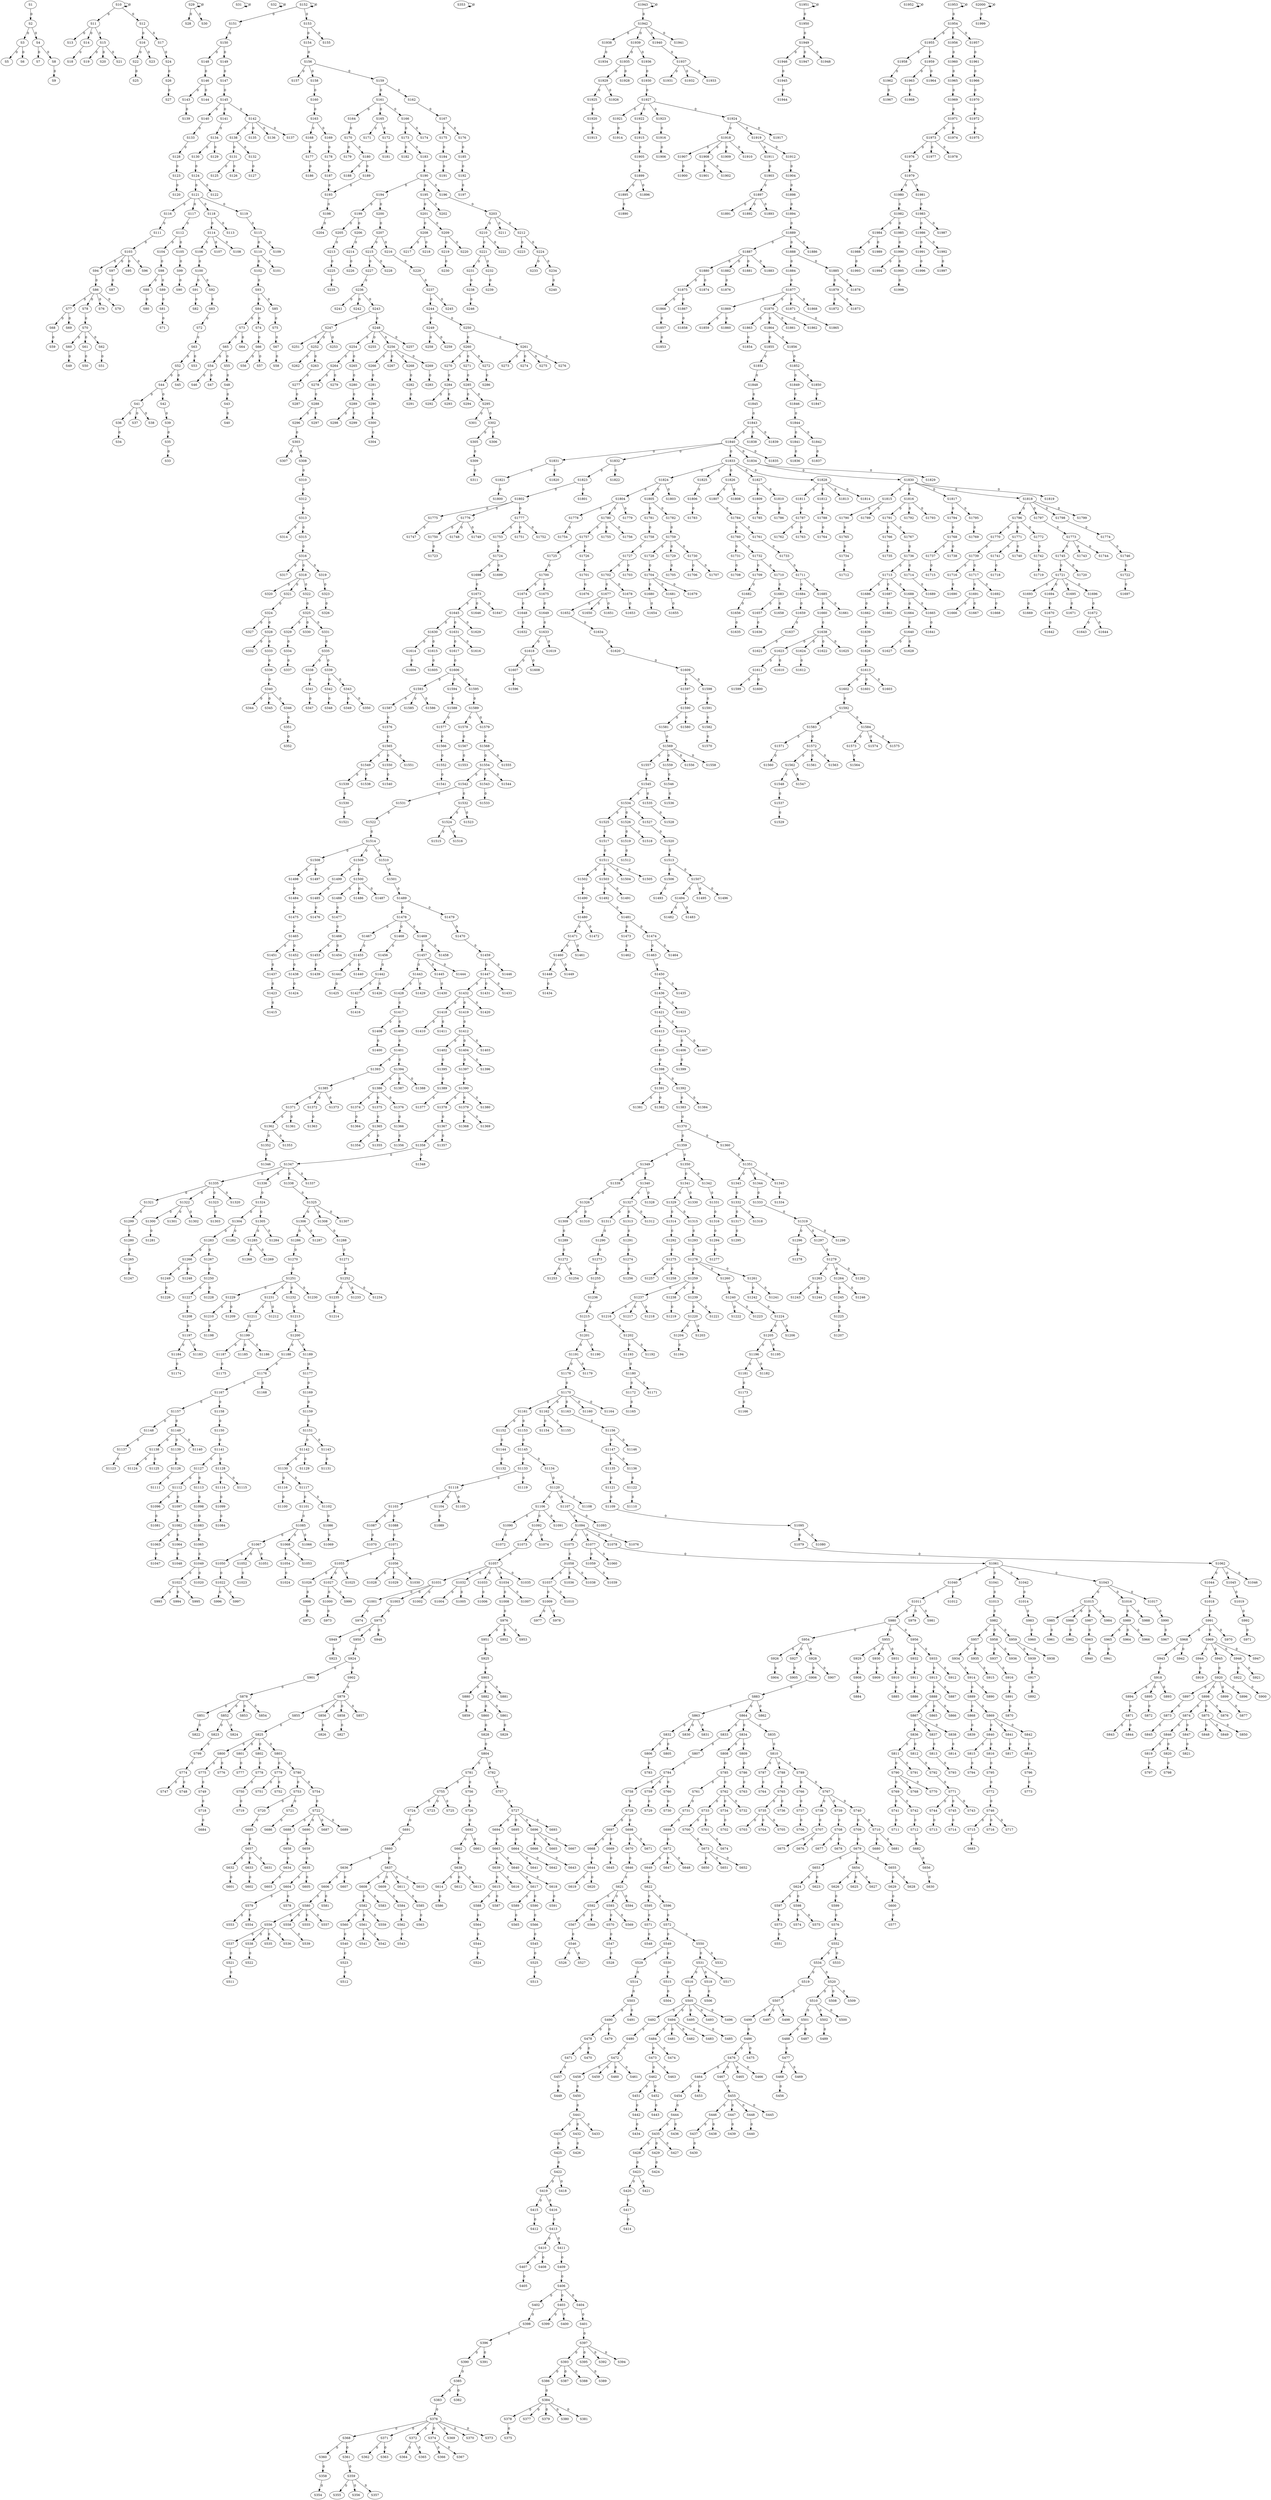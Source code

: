 strict digraph {
	S1 -> S2 [ label = 0 ];
	S2 -> S3 [ label = 0 ];
	S2 -> S4 [ label = 0 ];
	S3 -> S5 [ label = 0 ];
	S3 -> S6 [ label = 0 ];
	S4 -> S7 [ label = 0 ];
	S4 -> S8 [ label = 0 ];
	S8 -> S9 [ label = 0 ];
	S10 -> S10 [ label = 0 ];
	S10 -> S11 [ label = 0 ];
	S10 -> S12 [ label = 0 ];
	S11 -> S13 [ label = 0 ];
	S11 -> S14 [ label = 0 ];
	S11 -> S15 [ label = 0 ];
	S12 -> S16 [ label = 0 ];
	S12 -> S17 [ label = 0 ];
	S14 -> S18 [ label = 0 ];
	S15 -> S19 [ label = 0 ];
	S15 -> S20 [ label = 0 ];
	S15 -> S21 [ label = 0 ];
	S16 -> S22 [ label = 0 ];
	S16 -> S23 [ label = 0 ];
	S17 -> S24 [ label = 0 ];
	S22 -> S25 [ label = 0 ];
	S24 -> S26 [ label = 0 ];
	S26 -> S27 [ label = 0 ];
	S29 -> S28 [ label = 0 ];
	S29 -> S29 [ label = 0 ];
	S29 -> S30 [ label = 0 ];
	S31 -> S31 [ label = 0 ];
	S32 -> S32 [ label = 0 ];
	S35 -> S33 [ label = 0 ];
	S36 -> S34 [ label = 0 ];
	S39 -> S35 [ label = 0 ];
	S41 -> S36 [ label = 0 ];
	S41 -> S37 [ label = 0 ];
	S41 -> S38 [ label = 0 ];
	S42 -> S39 [ label = 0 ];
	S43 -> S40 [ label = 0 ];
	S44 -> S41 [ label = 0 ];
	S44 -> S42 [ label = 0 ];
	S48 -> S43 [ label = 0 ];
	S52 -> S44 [ label = 0 ];
	S52 -> S45 [ label = 0 ];
	S54 -> S46 [ label = 0 ];
	S54 -> S47 [ label = 0 ];
	S55 -> S48 [ label = 0 ];
	S60 -> S49 [ label = 0 ];
	S61 -> S50 [ label = 0 ];
	S62 -> S51 [ label = 0 ];
	S63 -> S52 [ label = 0 ];
	S63 -> S53 [ label = 0 ];
	S65 -> S54 [ label = 0 ];
	S65 -> S55 [ label = 0 ];
	S66 -> S56 [ label = 0 ];
	S66 -> S57 [ label = 0 ];
	S67 -> S58 [ label = 0 ];
	S68 -> S59 [ label = 0 ];
	S70 -> S60 [ label = 0 ];
	S70 -> S61 [ label = 0 ];
	S70 -> S62 [ label = 0 ];
	S72 -> S63 [ label = 0 ];
	S73 -> S64 [ label = 0 ];
	S73 -> S65 [ label = 0 ];
	S74 -> S66 [ label = 0 ];
	S75 -> S67 [ label = 0 ];
	S77 -> S68 [ label = 0 ];
	S77 -> S69 [ label = 0 ];
	S78 -> S70 [ label = 0 ];
	S81 -> S71 [ label = 0 ];
	S83 -> S72 [ label = 0 ];
	S84 -> S73 [ label = 0 ];
	S84 -> S74 [ label = 0 ];
	S85 -> S75 [ label = 0 ];
	S86 -> S76 [ label = 0 ];
	S86 -> S77 [ label = 0 ];
	S86 -> S78 [ label = 0 ];
	S86 -> S79 [ label = 0 ];
	S88 -> S80 [ label = 0 ];
	S89 -> S81 [ label = 0 ];
	S91 -> S82 [ label = 0 ];
	S92 -> S83 [ label = 0 ];
	S93 -> S84 [ label = 0 ];
	S93 -> S85 [ label = 0 ];
	S94 -> S86 [ label = 0 ];
	S97 -> S87 [ label = 0 ];
	S98 -> S88 [ label = 0 ];
	S98 -> S89 [ label = 0 ];
	S99 -> S90 [ label = 0 ];
	S100 -> S91 [ label = 0 ];
	S100 -> S92 [ label = 0 ];
	S102 -> S93 [ label = 0 ];
	S103 -> S94 [ label = 0 ];
	S103 -> S95 [ label = 0 ];
	S103 -> S96 [ label = 0 ];
	S103 -> S97 [ label = 0 ];
	S104 -> S98 [ label = 0 ];
	S105 -> S99 [ label = 0 ];
	S106 -> S100 [ label = 0 ];
	S110 -> S101 [ label = 0 ];
	S110 -> S102 [ label = 0 ];
	S111 -> S103 [ label = 0 ];
	S112 -> S104 [ label = 0 ];
	S112 -> S105 [ label = 0 ];
	S114 -> S106 [ label = 0 ];
	S114 -> S107 [ label = 0 ];
	S114 -> S108 [ label = 0 ];
	S115 -> S109 [ label = 0 ];
	S115 -> S110 [ label = 0 ];
	S116 -> S111 [ label = 0 ];
	S117 -> S112 [ label = 0 ];
	S118 -> S113 [ label = 0 ];
	S118 -> S114 [ label = 0 ];
	S119 -> S115 [ label = 0 ];
	S121 -> S116 [ label = 0 ];
	S121 -> S117 [ label = 0 ];
	S121 -> S118 [ label = 0 ];
	S121 -> S119 [ label = 0 ];
	S123 -> S120 [ label = 0 ];
	S124 -> S121 [ label = 0 ];
	S124 -> S122 [ label = 0 ];
	S128 -> S123 [ label = 0 ];
	S130 -> S124 [ label = 0 ];
	S131 -> S125 [ label = 0 ];
	S131 -> S126 [ label = 0 ];
	S132 -> S127 [ label = 0 ];
	S133 -> S128 [ label = 0 ];
	S134 -> S129 [ label = 0 ];
	S134 -> S130 [ label = 0 ];
	S138 -> S131 [ label = 0 ];
	S138 -> S132 [ label = 0 ];
	S140 -> S133 [ label = 0 ];
	S141 -> S134 [ label = 0 ];
	S142 -> S135 [ label = 0 ];
	S142 -> S136 [ label = 0 ];
	S142 -> S137 [ label = 0 ];
	S142 -> S138 [ label = 0 ];
	S143 -> S139 [ label = 0 ];
	S145 -> S140 [ label = 0 ];
	S145 -> S141 [ label = 0 ];
	S145 -> S142 [ label = 0 ];
	S146 -> S143 [ label = 0 ];
	S146 -> S144 [ label = 0 ];
	S147 -> S145 [ label = 0 ];
	S148 -> S146 [ label = 0 ];
	S149 -> S147 [ label = 0 ];
	S150 -> S148 [ label = 0 ];
	S150 -> S149 [ label = 0 ];
	S151 -> S150 [ label = 0 ];
	S152 -> S151 [ label = 0 ];
	S152 -> S152 [ label = 0 ];
	S152 -> S153 [ label = 0 ];
	S153 -> S154 [ label = 0 ];
	S153 -> S155 [ label = 0 ];
	S154 -> S156 [ label = 0 ];
	S156 -> S157 [ label = 0 ];
	S156 -> S158 [ label = 0 ];
	S156 -> S159 [ label = 0 ];
	S158 -> S160 [ label = 0 ];
	S159 -> S161 [ label = 0 ];
	S159 -> S162 [ label = 0 ];
	S160 -> S163 [ label = 0 ];
	S161 -> S164 [ label = 0 ];
	S161 -> S165 [ label = 0 ];
	S161 -> S166 [ label = 0 ];
	S162 -> S167 [ label = 0 ];
	S163 -> S168 [ label = 0 ];
	S163 -> S169 [ label = 0 ];
	S164 -> S170 [ label = 0 ];
	S165 -> S171 [ label = 0 ];
	S165 -> S172 [ label = 0 ];
	S166 -> S173 [ label = 0 ];
	S166 -> S174 [ label = 0 ];
	S167 -> S175 [ label = 0 ];
	S167 -> S176 [ label = 0 ];
	S168 -> S177 [ label = 0 ];
	S169 -> S178 [ label = 0 ];
	S170 -> S179 [ label = 0 ];
	S170 -> S180 [ label = 0 ];
	S172 -> S181 [ label = 0 ];
	S173 -> S182 [ label = 0 ];
	S173 -> S183 [ label = 0 ];
	S175 -> S184 [ label = 0 ];
	S176 -> S185 [ label = 0 ];
	S177 -> S186 [ label = 0 ];
	S178 -> S187 [ label = 0 ];
	S180 -> S188 [ label = 0 ];
	S180 -> S189 [ label = 0 ];
	S183 -> S190 [ label = 0 ];
	S184 -> S191 [ label = 0 ];
	S185 -> S192 [ label = 0 ];
	S187 -> S193 [ label = 0 ];
	S190 -> S194 [ label = 0 ];
	S190 -> S195 [ label = 0 ];
	S190 -> S196 [ label = 0 ];
	S192 -> S197 [ label = 0 ];
	S193 -> S198 [ label = 0 ];
	S194 -> S199 [ label = 0 ];
	S194 -> S200 [ label = 0 ];
	S195 -> S201 [ label = 0 ];
	S195 -> S202 [ label = 0 ];
	S196 -> S203 [ label = 0 ];
	S198 -> S204 [ label = 0 ];
	S199 -> S205 [ label = 0 ];
	S199 -> S206 [ label = 0 ];
	S200 -> S207 [ label = 0 ];
	S201 -> S208 [ label = 0 ];
	S201 -> S209 [ label = 0 ];
	S203 -> S210 [ label = 0 ];
	S203 -> S211 [ label = 0 ];
	S203 -> S212 [ label = 0 ];
	S205 -> S213 [ label = 0 ];
	S206 -> S214 [ label = 0 ];
	S207 -> S215 [ label = 0 ];
	S207 -> S216 [ label = 0 ];
	S208 -> S217 [ label = 0 ];
	S208 -> S218 [ label = 0 ];
	S209 -> S219 [ label = 0 ];
	S209 -> S220 [ label = 0 ];
	S210 -> S221 [ label = 0 ];
	S210 -> S222 [ label = 0 ];
	S212 -> S223 [ label = 0 ];
	S212 -> S224 [ label = 0 ];
	S213 -> S225 [ label = 0 ];
	S214 -> S226 [ label = 0 ];
	S215 -> S227 [ label = 0 ];
	S215 -> S228 [ label = 0 ];
	S216 -> S229 [ label = 0 ];
	S219 -> S230 [ label = 0 ];
	S221 -> S231 [ label = 0 ];
	S221 -> S232 [ label = 0 ];
	S224 -> S233 [ label = 0 ];
	S224 -> S234 [ label = 0 ];
	S225 -> S235 [ label = 0 ];
	S227 -> S236 [ label = 0 ];
	S229 -> S237 [ label = 0 ];
	S231 -> S238 [ label = 0 ];
	S232 -> S239 [ label = 0 ];
	S234 -> S240 [ label = 0 ];
	S236 -> S241 [ label = 0 ];
	S236 -> S242 [ label = 0 ];
	S236 -> S243 [ label = 0 ];
	S237 -> S244 [ label = 0 ];
	S237 -> S245 [ label = 0 ];
	S238 -> S246 [ label = 0 ];
	S243 -> S247 [ label = 0 ];
	S243 -> S248 [ label = 0 ];
	S244 -> S249 [ label = 0 ];
	S244 -> S250 [ label = 0 ];
	S247 -> S251 [ label = 0 ];
	S247 -> S252 [ label = 0 ];
	S247 -> S253 [ label = 0 ];
	S248 -> S254 [ label = 0 ];
	S248 -> S255 [ label = 0 ];
	S248 -> S256 [ label = 0 ];
	S248 -> S257 [ label = 0 ];
	S249 -> S258 [ label = 0 ];
	S249 -> S259 [ label = 0 ];
	S250 -> S260 [ label = 0 ];
	S250 -> S261 [ label = 0 ];
	S252 -> S262 [ label = 0 ];
	S252 -> S263 [ label = 0 ];
	S254 -> S264 [ label = 0 ];
	S254 -> S265 [ label = 0 ];
	S256 -> S266 [ label = 0 ];
	S256 -> S267 [ label = 0 ];
	S256 -> S268 [ label = 0 ];
	S256 -> S269 [ label = 0 ];
	S260 -> S270 [ label = 0 ];
	S260 -> S271 [ label = 0 ];
	S260 -> S272 [ label = 0 ];
	S261 -> S273 [ label = 0 ];
	S261 -> S274 [ label = 0 ];
	S261 -> S275 [ label = 0 ];
	S261 -> S276 [ label = 0 ];
	S263 -> S277 [ label = 0 ];
	S264 -> S278 [ label = 0 ];
	S264 -> S279 [ label = 0 ];
	S265 -> S280 [ label = 0 ];
	S266 -> S281 [ label = 0 ];
	S268 -> S282 [ label = 0 ];
	S269 -> S283 [ label = 0 ];
	S270 -> S284 [ label = 0 ];
	S271 -> S285 [ label = 0 ];
	S272 -> S286 [ label = 0 ];
	S277 -> S287 [ label = 0 ];
	S278 -> S288 [ label = 0 ];
	S280 -> S289 [ label = 0 ];
	S281 -> S290 [ label = 0 ];
	S282 -> S291 [ label = 0 ];
	S284 -> S292 [ label = 0 ];
	S284 -> S293 [ label = 0 ];
	S285 -> S294 [ label = 0 ];
	S285 -> S295 [ label = 0 ];
	S288 -> S296 [ label = 0 ];
	S288 -> S297 [ label = 0 ];
	S289 -> S298 [ label = 0 ];
	S289 -> S299 [ label = 0 ];
	S290 -> S300 [ label = 0 ];
	S295 -> S301 [ label = 0 ];
	S295 -> S302 [ label = 0 ];
	S296 -> S303 [ label = 0 ];
	S300 -> S304 [ label = 0 ];
	S302 -> S305 [ label = 0 ];
	S302 -> S306 [ label = 0 ];
	S303 -> S307 [ label = 0 ];
	S303 -> S308 [ label = 0 ];
	S305 -> S309 [ label = 0 ];
	S308 -> S310 [ label = 0 ];
	S309 -> S311 [ label = 0 ];
	S310 -> S312 [ label = 0 ];
	S312 -> S313 [ label = 0 ];
	S313 -> S314 [ label = 0 ];
	S313 -> S315 [ label = 0 ];
	S315 -> S316 [ label = 0 ];
	S316 -> S317 [ label = 0 ];
	S316 -> S318 [ label = 0 ];
	S316 -> S319 [ label = 0 ];
	S318 -> S320 [ label = 0 ];
	S318 -> S321 [ label = 0 ];
	S318 -> S322 [ label = 0 ];
	S319 -> S323 [ label = 0 ];
	S321 -> S324 [ label = 0 ];
	S322 -> S325 [ label = 0 ];
	S323 -> S326 [ label = 0 ];
	S324 -> S327 [ label = 0 ];
	S324 -> S328 [ label = 0 ];
	S325 -> S329 [ label = 0 ];
	S325 -> S330 [ label = 0 ];
	S325 -> S331 [ label = 0 ];
	S328 -> S332 [ label = 0 ];
	S328 -> S333 [ label = 0 ];
	S329 -> S334 [ label = 0 ];
	S331 -> S335 [ label = 0 ];
	S333 -> S336 [ label = 0 ];
	S334 -> S337 [ label = 0 ];
	S335 -> S338 [ label = 0 ];
	S335 -> S339 [ label = 0 ];
	S336 -> S340 [ label = 0 ];
	S338 -> S341 [ label = 0 ];
	S339 -> S342 [ label = 0 ];
	S339 -> S343 [ label = 0 ];
	S340 -> S344 [ label = 0 ];
	S340 -> S345 [ label = 0 ];
	S340 -> S346 [ label = 0 ];
	S341 -> S347 [ label = 0 ];
	S342 -> S348 [ label = 0 ];
	S343 -> S349 [ label = 0 ];
	S343 -> S350 [ label = 0 ];
	S346 -> S351 [ label = 0 ];
	S351 -> S352 [ label = 0 ];
	S353 -> S353 [ label = 0 ];
	S358 -> S354 [ label = 0 ];
	S359 -> S355 [ label = 0 ];
	S359 -> S356 [ label = 0 ];
	S359 -> S357 [ label = 0 ];
	S360 -> S358 [ label = 0 ];
	S361 -> S359 [ label = 0 ];
	S368 -> S360 [ label = 0 ];
	S368 -> S361 [ label = 0 ];
	S371 -> S362 [ label = 0 ];
	S371 -> S363 [ label = 0 ];
	S372 -> S364 [ label = 0 ];
	S372 -> S365 [ label = 0 ];
	S374 -> S366 [ label = 0 ];
	S374 -> S367 [ label = 0 ];
	S376 -> S368 [ label = 0 ];
	S376 -> S369 [ label = 0 ];
	S376 -> S370 [ label = 0 ];
	S376 -> S371 [ label = 0 ];
	S376 -> S372 [ label = 0 ];
	S376 -> S373 [ label = 0 ];
	S376 -> S374 [ label = 0 ];
	S378 -> S375 [ label = 0 ];
	S383 -> S376 [ label = 0 ];
	S384 -> S377 [ label = 0 ];
	S384 -> S378 [ label = 0 ];
	S384 -> S379 [ label = 0 ];
	S384 -> S380 [ label = 0 ];
	S384 -> S381 [ label = 0 ];
	S385 -> S382 [ label = 0 ];
	S385 -> S383 [ label = 0 ];
	S386 -> S384 [ label = 0 ];
	S390 -> S385 [ label = 0 ];
	S393 -> S386 [ label = 0 ];
	S393 -> S387 [ label = 0 ];
	S393 -> S388 [ label = 0 ];
	S395 -> S389 [ label = 0 ];
	S396 -> S390 [ label = 0 ];
	S396 -> S391 [ label = 0 ];
	S397 -> S392 [ label = 0 ];
	S397 -> S393 [ label = 0 ];
	S397 -> S394 [ label = 0 ];
	S397 -> S395 [ label = 0 ];
	S398 -> S396 [ label = 0 ];
	S401 -> S397 [ label = 0 ];
	S402 -> S398 [ label = 0 ];
	S403 -> S399 [ label = 0 ];
	S403 -> S400 [ label = 0 ];
	S404 -> S401 [ label = 0 ];
	S406 -> S402 [ label = 0 ];
	S406 -> S403 [ label = 0 ];
	S406 -> S404 [ label = 0 ];
	S407 -> S405 [ label = 0 ];
	S409 -> S406 [ label = 0 ];
	S410 -> S407 [ label = 0 ];
	S410 -> S408 [ label = 0 ];
	S411 -> S409 [ label = 0 ];
	S413 -> S410 [ label = 0 ];
	S413 -> S411 [ label = 0 ];
	S415 -> S412 [ label = 0 ];
	S416 -> S413 [ label = 0 ];
	S417 -> S414 [ label = 0 ];
	S419 -> S415 [ label = 0 ];
	S419 -> S416 [ label = 0 ];
	S420 -> S417 [ label = 0 ];
	S422 -> S418 [ label = 0 ];
	S422 -> S419 [ label = 0 ];
	S423 -> S420 [ label = 0 ];
	S423 -> S421 [ label = 0 ];
	S425 -> S422 [ label = 0 ];
	S428 -> S423 [ label = 0 ];
	S429 -> S424 [ label = 0 ];
	S431 -> S425 [ label = 0 ];
	S432 -> S426 [ label = 0 ];
	S435 -> S427 [ label = 0 ];
	S435 -> S428 [ label = 0 ];
	S435 -> S429 [ label = 0 ];
	S437 -> S430 [ label = 0 ];
	S441 -> S431 [ label = 0 ];
	S441 -> S432 [ label = 0 ];
	S441 -> S433 [ label = 0 ];
	S442 -> S434 [ label = 0 ];
	S444 -> S435 [ label = 0 ];
	S444 -> S436 [ label = 0 ];
	S446 -> S437 [ label = 0 ];
	S446 -> S438 [ label = 0 ];
	S447 -> S439 [ label = 0 ];
	S448 -> S440 [ label = 0 ];
	S450 -> S441 [ label = 0 ];
	S451 -> S442 [ label = 0 ];
	S452 -> S443 [ label = 0 ];
	S454 -> S444 [ label = 0 ];
	S455 -> S445 [ label = 0 ];
	S455 -> S446 [ label = 0 ];
	S455 -> S447 [ label = 0 ];
	S455 -> S448 [ label = 0 ];
	S457 -> S449 [ label = 0 ];
	S458 -> S450 [ label = 0 ];
	S462 -> S451 [ label = 0 ];
	S462 -> S452 [ label = 0 ];
	S464 -> S453 [ label = 0 ];
	S464 -> S454 [ label = 0 ];
	S467 -> S455 [ label = 0 ];
	S468 -> S456 [ label = 0 ];
	S471 -> S457 [ label = 0 ];
	S472 -> S458 [ label = 0 ];
	S472 -> S459 [ label = 0 ];
	S472 -> S460 [ label = 0 ];
	S472 -> S461 [ label = 0 ];
	S473 -> S462 [ label = 0 ];
	S473 -> S463 [ label = 0 ];
	S476 -> S464 [ label = 0 ];
	S476 -> S465 [ label = 0 ];
	S476 -> S466 [ label = 0 ];
	S476 -> S467 [ label = 0 ];
	S477 -> S468 [ label = 0 ];
	S477 -> S469 [ label = 0 ];
	S478 -> S470 [ label = 0 ];
	S478 -> S471 [ label = 0 ];
	S480 -> S472 [ label = 0 ];
	S484 -> S473 [ label = 0 ];
	S484 -> S474 [ label = 0 ];
	S486 -> S475 [ label = 0 ];
	S486 -> S476 [ label = 0 ];
	S488 -> S477 [ label = 0 ];
	S490 -> S478 [ label = 0 ];
	S490 -> S479 [ label = 0 ];
	S492 -> S480 [ label = 0 ];
	S494 -> S481 [ label = 0 ];
	S494 -> S482 [ label = 0 ];
	S494 -> S483 [ label = 0 ];
	S494 -> S484 [ label = 0 ];
	S495 -> S485 [ label = 0 ];
	S499 -> S486 [ label = 0 ];
	S501 -> S487 [ label = 0 ];
	S501 -> S488 [ label = 0 ];
	S502 -> S489 [ label = 0 ];
	S503 -> S490 [ label = 0 ];
	S503 -> S491 [ label = 0 ];
	S505 -> S492 [ label = 0 ];
	S505 -> S493 [ label = 0 ];
	S505 -> S494 [ label = 0 ];
	S505 -> S495 [ label = 0 ];
	S505 -> S496 [ label = 0 ];
	S507 -> S497 [ label = 0 ];
	S507 -> S498 [ label = 0 ];
	S507 -> S499 [ label = 0 ];
	S510 -> S500 [ label = 0 ];
	S510 -> S501 [ label = 0 ];
	S510 -> S502 [ label = 0 ];
	S514 -> S503 [ label = 0 ];
	S515 -> S504 [ label = 0 ];
	S516 -> S505 [ label = 0 ];
	S518 -> S506 [ label = 0 ];
	S519 -> S507 [ label = 0 ];
	S520 -> S508 [ label = 0 ];
	S520 -> S509 [ label = 0 ];
	S520 -> S510 [ label = 0 ];
	S521 -> S511 [ label = 0 ];
	S523 -> S512 [ label = 0 ];
	S525 -> S513 [ label = 0 ];
	S529 -> S514 [ label = 0 ];
	S530 -> S515 [ label = 0 ];
	S531 -> S516 [ label = 0 ];
	S531 -> S517 [ label = 0 ];
	S531 -> S518 [ label = 0 ];
	S534 -> S519 [ label = 0 ];
	S534 -> S520 [ label = 0 ];
	S537 -> S521 [ label = 0 ];
	S538 -> S522 [ label = 0 ];
	S540 -> S523 [ label = 0 ];
	S544 -> S524 [ label = 0 ];
	S545 -> S525 [ label = 0 ];
	S546 -> S526 [ label = 0 ];
	S546 -> S527 [ label = 0 ];
	S547 -> S528 [ label = 0 ];
	S549 -> S529 [ label = 0 ];
	S549 -> S530 [ label = 0 ];
	S550 -> S531 [ label = 0 ];
	S550 -> S532 [ label = 0 ];
	S552 -> S533 [ label = 0 ];
	S552 -> S534 [ label = 0 ];
	S556 -> S535 [ label = 0 ];
	S556 -> S536 [ label = 0 ];
	S556 -> S537 [ label = 0 ];
	S556 -> S538 [ label = 0 ];
	S558 -> S539 [ label = 0 ];
	S560 -> S540 [ label = 0 ];
	S561 -> S541 [ label = 0 ];
	S561 -> S542 [ label = 0 ];
	S562 -> S543 [ label = 0 ];
	S564 -> S544 [ label = 0 ];
	S566 -> S545 [ label = 0 ];
	S567 -> S546 [ label = 0 ];
	S570 -> S547 [ label = 0 ];
	S571 -> S548 [ label = 0 ];
	S572 -> S549 [ label = 0 ];
	S572 -> S550 [ label = 0 ];
	S573 -> S551 [ label = 0 ];
	S576 -> S552 [ label = 0 ];
	S579 -> S553 [ label = 0 ];
	S579 -> S554 [ label = 0 ];
	S580 -> S555 [ label = 0 ];
	S580 -> S556 [ label = 0 ];
	S580 -> S557 [ label = 0 ];
	S580 -> S558 [ label = 0 ];
	S582 -> S559 [ label = 0 ];
	S582 -> S560 [ label = 0 ];
	S582 -> S561 [ label = 0 ];
	S584 -> S562 [ label = 0 ];
	S585 -> S563 [ label = 0 ];
	S588 -> S564 [ label = 0 ];
	S589 -> S565 [ label = 0 ];
	S590 -> S566 [ label = 0 ];
	S592 -> S567 [ label = 0 ];
	S592 -> S568 [ label = 0 ];
	S593 -> S569 [ label = 0 ];
	S593 -> S570 [ label = 0 ];
	S595 -> S571 [ label = 0 ];
	S596 -> S572 [ label = 0 ];
	S597 -> S573 [ label = 0 ];
	S598 -> S574 [ label = 0 ];
	S598 -> S575 [ label = 0 ];
	S599 -> S576 [ label = 0 ];
	S600 -> S577 [ label = 0 ];
	S604 -> S578 [ label = 0 ];
	S604 -> S579 [ label = 0 ];
	S606 -> S580 [ label = 0 ];
	S606 -> S581 [ label = 0 ];
	S608 -> S582 [ label = 0 ];
	S608 -> S583 [ label = 0 ];
	S609 -> S584 [ label = 0 ];
	S611 -> S585 [ label = 0 ];
	S614 -> S586 [ label = 0 ];
	S615 -> S587 [ label = 0 ];
	S615 -> S588 [ label = 0 ];
	S617 -> S589 [ label = 0 ];
	S617 -> S590 [ label = 0 ];
	S618 -> S591 [ label = 0 ];
	S621 -> S592 [ label = 0 ];
	S621 -> S593 [ label = 0 ];
	S621 -> S594 [ label = 0 ];
	S622 -> S595 [ label = 0 ];
	S622 -> S596 [ label = 0 ];
	S624 -> S597 [ label = 0 ];
	S624 -> S598 [ label = 0 ];
	S626 -> S599 [ label = 0 ];
	S629 -> S600 [ label = 0 ];
	S632 -> S601 [ label = 0 ];
	S633 -> S602 [ label = 0 ];
	S634 -> S603 [ label = 0 ];
	S635 -> S604 [ label = 0 ];
	S635 -> S605 [ label = 0 ];
	S636 -> S606 [ label = 0 ];
	S636 -> S607 [ label = 0 ];
	S637 -> S608 [ label = 0 ];
	S637 -> S609 [ label = 0 ];
	S637 -> S610 [ label = 0 ];
	S637 -> S611 [ label = 0 ];
	S638 -> S612 [ label = 0 ];
	S638 -> S613 [ label = 0 ];
	S638 -> S614 [ label = 0 ];
	S639 -> S615 [ label = 0 ];
	S639 -> S616 [ label = 0 ];
	S640 -> S617 [ label = 0 ];
	S640 -> S618 [ label = 0 ];
	S644 -> S619 [ label = 0 ];
	S644 -> S620 [ label = 0 ];
	S646 -> S621 [ label = 0 ];
	S649 -> S622 [ label = 0 ];
	S653 -> S623 [ label = 0 ];
	S653 -> S624 [ label = 0 ];
	S654 -> S625 [ label = 0 ];
	S654 -> S626 [ label = 0 ];
	S654 -> S627 [ label = 0 ];
	S655 -> S628 [ label = 0 ];
	S655 -> S629 [ label = 0 ];
	S656 -> S630 [ label = 0 ];
	S657 -> S631 [ label = 0 ];
	S657 -> S632 [ label = 0 ];
	S657 -> S633 [ label = 0 ];
	S658 -> S634 [ label = 0 ];
	S659 -> S635 [ label = 0 ];
	S660 -> S636 [ label = 0 ];
	S660 -> S637 [ label = 0 ];
	S662 -> S638 [ label = 0 ];
	S663 -> S639 [ label = 0 ];
	S663 -> S640 [ label = 0 ];
	S664 -> S641 [ label = 0 ];
	S664 -> S642 [ label = 0 ];
	S666 -> S643 [ label = 0 ];
	S668 -> S644 [ label = 0 ];
	S669 -> S645 [ label = 0 ];
	S670 -> S646 [ label = 0 ];
	S672 -> S647 [ label = 0 ];
	S672 -> S648 [ label = 0 ];
	S672 -> S649 [ label = 0 ];
	S673 -> S650 [ label = 0 ];
	S673 -> S651 [ label = 0 ];
	S673 -> S652 [ label = 0 ];
	S679 -> S653 [ label = 0 ];
	S679 -> S654 [ label = 0 ];
	S679 -> S655 [ label = 0 ];
	S682 -> S656 [ label = 0 ];
	S685 -> S657 [ label = 0 ];
	S688 -> S658 [ label = 0 ];
	S690 -> S659 [ label = 0 ];
	S691 -> S660 [ label = 0 ];
	S692 -> S661 [ label = 0 ];
	S692 -> S662 [ label = 0 ];
	S694 -> S663 [ label = 0 ];
	S695 -> S664 [ label = 0 ];
	S696 -> S665 [ label = 0 ];
	S696 -> S666 [ label = 0 ];
	S696 -> S667 [ label = 0 ];
	S697 -> S668 [ label = 0 ];
	S697 -> S669 [ label = 0 ];
	S698 -> S670 [ label = 0 ];
	S698 -> S671 [ label = 0 ];
	S699 -> S672 [ label = 0 ];
	S700 -> S673 [ label = 0 ];
	S701 -> S674 [ label = 0 ];
	S707 -> S675 [ label = 0 ];
	S707 -> S676 [ label = 0 ];
	S708 -> S677 [ label = 0 ];
	S708 -> S678 [ label = 0 ];
	S709 -> S679 [ label = 0 ];
	S710 -> S680 [ label = 0 ];
	S710 -> S681 [ label = 0 ];
	S712 -> S682 [ label = 0 ];
	S715 -> S683 [ label = 0 ];
	S718 -> S684 [ label = 0 ];
	S720 -> S685 [ label = 0 ];
	S721 -> S686 [ label = 0 ];
	S722 -> S687 [ label = 0 ];
	S722 -> S688 [ label = 0 ];
	S722 -> S689 [ label = 0 ];
	S722 -> S690 [ label = 0 ];
	S724 -> S691 [ label = 0 ];
	S726 -> S692 [ label = 0 ];
	S727 -> S693 [ label = 0 ];
	S727 -> S694 [ label = 0 ];
	S727 -> S695 [ label = 0 ];
	S727 -> S696 [ label = 0 ];
	S728 -> S697 [ label = 0 ];
	S728 -> S698 [ label = 0 ];
	S731 -> S699 [ label = 0 ];
	S733 -> S700 [ label = 0 ];
	S733 -> S701 [ label = 0 ];
	S734 -> S702 [ label = 0 ];
	S735 -> S703 [ label = 0 ];
	S735 -> S704 [ label = 0 ];
	S735 -> S705 [ label = 0 ];
	S737 -> S706 [ label = 0 ];
	S738 -> S707 [ label = 0 ];
	S739 -> S708 [ label = 0 ];
	S740 -> S709 [ label = 0 ];
	S740 -> S710 [ label = 0 ];
	S741 -> S711 [ label = 0 ];
	S742 -> S712 [ label = 0 ];
	S744 -> S713 [ label = 0 ];
	S745 -> S714 [ label = 0 ];
	S746 -> S715 [ label = 0 ];
	S746 -> S716 [ label = 0 ];
	S746 -> S717 [ label = 0 ];
	S749 -> S718 [ label = 0 ];
	S750 -> S719 [ label = 0 ];
	S753 -> S720 [ label = 0 ];
	S753 -> S721 [ label = 0 ];
	S754 -> S722 [ label = 0 ];
	S755 -> S723 [ label = 0 ];
	S755 -> S724 [ label = 0 ];
	S755 -> S725 [ label = 0 ];
	S756 -> S726 [ label = 0 ];
	S757 -> S727 [ label = 0 ];
	S758 -> S728 [ label = 0 ];
	S759 -> S729 [ label = 0 ];
	S760 -> S730 [ label = 0 ];
	S761 -> S731 [ label = 0 ];
	S762 -> S732 [ label = 0 ];
	S762 -> S733 [ label = 0 ];
	S762 -> S734 [ label = 0 ];
	S765 -> S735 [ label = 0 ];
	S765 -> S736 [ label = 0 ];
	S766 -> S737 [ label = 0 ];
	S767 -> S738 [ label = 0 ];
	S767 -> S739 [ label = 0 ];
	S767 -> S740 [ label = 0 ];
	S769 -> S741 [ label = 0 ];
	S769 -> S742 [ label = 0 ];
	S771 -> S743 [ label = 0 ];
	S771 -> S744 [ label = 0 ];
	S771 -> S745 [ label = 0 ];
	S772 -> S746 [ label = 0 ];
	S774 -> S747 [ label = 0 ];
	S774 -> S748 [ label = 0 ];
	S775 -> S749 [ label = 0 ];
	S778 -> S750 [ label = 0 ];
	S779 -> S751 [ label = 0 ];
	S779 -> S752 [ label = 0 ];
	S780 -> S753 [ label = 0 ];
	S780 -> S754 [ label = 0 ];
	S781 -> S755 [ label = 0 ];
	S781 -> S756 [ label = 0 ];
	S782 -> S757 [ label = 0 ];
	S784 -> S758 [ label = 0 ];
	S784 -> S759 [ label = 0 ];
	S784 -> S760 [ label = 0 ];
	S785 -> S761 [ label = 0 ];
	S785 -> S762 [ label = 0 ];
	S786 -> S763 [ label = 0 ];
	S787 -> S764 [ label = 0 ];
	S788 -> S765 [ label = 0 ];
	S789 -> S766 [ label = 0 ];
	S789 -> S767 [ label = 0 ];
	S790 -> S768 [ label = 0 ];
	S790 -> S769 [ label = 0 ];
	S790 -> S770 [ label = 0 ];
	S792 -> S771 [ label = 0 ];
	S795 -> S772 [ label = 0 ];
	S796 -> S773 [ label = 0 ];
	S799 -> S774 [ label = 0 ];
	S800 -> S775 [ label = 0 ];
	S800 -> S776 [ label = 0 ];
	S801 -> S777 [ label = 0 ];
	S802 -> S778 [ label = 0 ];
	S803 -> S779 [ label = 0 ];
	S803 -> S780 [ label = 0 ];
	S804 -> S781 [ label = 0 ];
	S804 -> S782 [ label = 0 ];
	S806 -> S783 [ label = 0 ];
	S807 -> S784 [ label = 0 ];
	S808 -> S785 [ label = 0 ];
	S809 -> S786 [ label = 0 ];
	S810 -> S787 [ label = 0 ];
	S810 -> S788 [ label = 0 ];
	S810 -> S789 [ label = 0 ];
	S811 -> S790 [ label = 0 ];
	S811 -> S791 [ label = 0 ];
	S812 -> S792 [ label = 0 ];
	S813 -> S793 [ label = 0 ];
	S815 -> S794 [ label = 0 ];
	S816 -> S795 [ label = 0 ];
	S818 -> S796 [ label = 0 ];
	S819 -> S797 [ label = 0 ];
	S820 -> S798 [ label = 0 ];
	S823 -> S799 [ label = 0 ];
	S825 -> S800 [ label = 0 ];
	S825 -> S801 [ label = 0 ];
	S825 -> S802 [ label = 0 ];
	S825 -> S803 [ label = 0 ];
	S828 -> S804 [ label = 0 ];
	S832 -> S805 [ label = 0 ];
	S832 -> S806 [ label = 0 ];
	S833 -> S807 [ label = 0 ];
	S834 -> S808 [ label = 0 ];
	S834 -> S809 [ label = 0 ];
	S835 -> S810 [ label = 0 ];
	S836 -> S811 [ label = 0 ];
	S836 -> S812 [ label = 0 ];
	S837 -> S813 [ label = 0 ];
	S838 -> S814 [ label = 0 ];
	S840 -> S815 [ label = 0 ];
	S840 -> S816 [ label = 0 ];
	S841 -> S817 [ label = 0 ];
	S842 -> S818 [ label = 0 ];
	S846 -> S819 [ label = 0 ];
	S846 -> S820 [ label = 0 ];
	S847 -> S821 [ label = 0 ];
	S851 -> S822 [ label = 0 ];
	S852 -> S823 [ label = 0 ];
	S852 -> S824 [ label = 0 ];
	S855 -> S825 [ label = 0 ];
	S856 -> S826 [ label = 0 ];
	S858 -> S827 [ label = 0 ];
	S860 -> S828 [ label = 0 ];
	S861 -> S829 [ label = 0 ];
	S863 -> S830 [ label = 0 ];
	S863 -> S831 [ label = 0 ];
	S863 -> S832 [ label = 0 ];
	S864 -> S833 [ label = 0 ];
	S864 -> S834 [ label = 0 ];
	S864 -> S835 [ label = 0 ];
	S867 -> S836 [ label = 0 ];
	S867 -> S837 [ label = 0 ];
	S867 -> S838 [ label = 0 ];
	S868 -> S839 [ label = 0 ];
	S869 -> S840 [ label = 0 ];
	S869 -> S841 [ label = 0 ];
	S869 -> S842 [ label = 0 ];
	S871 -> S843 [ label = 0 ];
	S871 -> S844 [ label = 0 ];
	S873 -> S845 [ label = 0 ];
	S874 -> S846 [ label = 0 ];
	S874 -> S847 [ label = 0 ];
	S875 -> S848 [ label = 0 ];
	S875 -> S849 [ label = 0 ];
	S875 -> S850 [ label = 0 ];
	S878 -> S851 [ label = 0 ];
	S878 -> S852 [ label = 0 ];
	S878 -> S853 [ label = 0 ];
	S878 -> S854 [ label = 0 ];
	S879 -> S855 [ label = 0 ];
	S879 -> S856 [ label = 0 ];
	S879 -> S857 [ label = 0 ];
	S879 -> S858 [ label = 0 ];
	S880 -> S859 [ label = 0 ];
	S882 -> S860 [ label = 0 ];
	S882 -> S861 [ label = 0 ];
	S883 -> S862 [ label = 0 ];
	S883 -> S863 [ label = 0 ];
	S883 -> S864 [ label = 0 ];
	S888 -> S865 [ label = 0 ];
	S888 -> S866 [ label = 0 ];
	S888 -> S867 [ label = 0 ];
	S889 -> S868 [ label = 0 ];
	S889 -> S869 [ label = 0 ];
	S891 -> S870 [ label = 0 ];
	S894 -> S871 [ label = 0 ];
	S895 -> S872 [ label = 0 ];
	S897 -> S873 [ label = 0 ];
	S898 -> S874 [ label = 0 ];
	S898 -> S875 [ label = 0 ];
	S898 -> S876 [ label = 0 ];
	S899 -> S877 [ label = 0 ];
	S901 -> S878 [ label = 0 ];
	S902 -> S879 [ label = 0 ];
	S903 -> S880 [ label = 0 ];
	S903 -> S881 [ label = 0 ];
	S903 -> S882 [ label = 0 ];
	S906 -> S883 [ label = 0 ];
	S908 -> S884 [ label = 0 ];
	S910 -> S885 [ label = 0 ];
	S911 -> S886 [ label = 0 ];
	S913 -> S887 [ label = 0 ];
	S913 -> S888 [ label = 0 ];
	S914 -> S889 [ label = 0 ];
	S914 -> S890 [ label = 0 ];
	S916 -> S891 [ label = 0 ];
	S917 -> S892 [ label = 0 ];
	S918 -> S893 [ label = 0 ];
	S918 -> S894 [ label = 0 ];
	S918 -> S895 [ label = 0 ];
	S920 -> S896 [ label = 0 ];
	S920 -> S897 [ label = 0 ];
	S920 -> S898 [ label = 0 ];
	S920 -> S899 [ label = 0 ];
	S922 -> S900 [ label = 0 ];
	S924 -> S901 [ label = 0 ];
	S924 -> S902 [ label = 0 ];
	S925 -> S903 [ label = 0 ];
	S926 -> S904 [ label = 0 ];
	S927 -> S905 [ label = 0 ];
	S928 -> S906 [ label = 0 ];
	S928 -> S907 [ label = 0 ];
	S929 -> S908 [ label = 0 ];
	S930 -> S909 [ label = 0 ];
	S931 -> S910 [ label = 0 ];
	S932 -> S911 [ label = 0 ];
	S933 -> S912 [ label = 0 ];
	S933 -> S913 [ label = 0 ];
	S934 -> S914 [ label = 0 ];
	S935 -> S915 [ label = 0 ];
	S937 -> S916 [ label = 0 ];
	S939 -> S917 [ label = 0 ];
	S943 -> S918 [ label = 0 ];
	S944 -> S919 [ label = 0 ];
	S945 -> S920 [ label = 0 ];
	S946 -> S921 [ label = 0 ];
	S946 -> S922 [ label = 0 ];
	S949 -> S923 [ label = 0 ];
	S950 -> S924 [ label = 0 ];
	S951 -> S925 [ label = 0 ];
	S954 -> S926 [ label = 0 ];
	S954 -> S927 [ label = 0 ];
	S954 -> S928 [ label = 0 ];
	S955 -> S929 [ label = 0 ];
	S955 -> S930 [ label = 0 ];
	S955 -> S931 [ label = 0 ];
	S956 -> S932 [ label = 0 ];
	S956 -> S933 [ label = 0 ];
	S957 -> S934 [ label = 0 ];
	S957 -> S935 [ label = 0 ];
	S958 -> S936 [ label = 0 ];
	S958 -> S937 [ label = 0 ];
	S959 -> S938 [ label = 0 ];
	S959 -> S939 [ label = 0 ];
	S963 -> S940 [ label = 0 ];
	S965 -> S941 [ label = 0 ];
	S968 -> S942 [ label = 0 ];
	S968 -> S943 [ label = 0 ];
	S969 -> S944 [ label = 0 ];
	S969 -> S945 [ label = 0 ];
	S969 -> S946 [ label = 0 ];
	S969 -> S947 [ label = 0 ];
	S975 -> S948 [ label = 0 ];
	S975 -> S949 [ label = 0 ];
	S975 -> S950 [ label = 0 ];
	S976 -> S951 [ label = 0 ];
	S976 -> S952 [ label = 0 ];
	S976 -> S953 [ label = 0 ];
	S980 -> S954 [ label = 0 ];
	S980 -> S955 [ label = 0 ];
	S980 -> S956 [ label = 0 ];
	S982 -> S957 [ label = 0 ];
	S982 -> S958 [ label = 0 ];
	S982 -> S959 [ label = 0 ];
	S983 -> S960 [ label = 0 ];
	S985 -> S961 [ label = 0 ];
	S986 -> S962 [ label = 0 ];
	S987 -> S963 [ label = 0 ];
	S989 -> S964 [ label = 0 ];
	S989 -> S965 [ label = 0 ];
	S989 -> S966 [ label = 0 ];
	S990 -> S967 [ label = 0 ];
	S991 -> S968 [ label = 0 ];
	S991 -> S969 [ label = 0 ];
	S991 -> S970 [ label = 0 ];
	S992 -> S971 [ label = 0 ];
	S998 -> S972 [ label = 0 ];
	S1000 -> S973 [ label = 0 ];
	S1001 -> S974 [ label = 0 ];
	S1003 -> S975 [ label = 0 ];
	S1008 -> S976 [ label = 0 ];
	S1009 -> S977 [ label = 0 ];
	S1009 -> S978 [ label = 0 ];
	S1011 -> S979 [ label = 0 ];
	S1011 -> S980 [ label = 0 ];
	S1011 -> S981 [ label = 0 ];
	S1013 -> S982 [ label = 0 ];
	S1014 -> S983 [ label = 0 ];
	S1015 -> S984 [ label = 0 ];
	S1015 -> S985 [ label = 0 ];
	S1015 -> S986 [ label = 0 ];
	S1015 -> S987 [ label = 0 ];
	S1016 -> S988 [ label = 0 ];
	S1016 -> S989 [ label = 0 ];
	S1017 -> S990 [ label = 0 ];
	S1018 -> S991 [ label = 0 ];
	S1019 -> S992 [ label = 0 ];
	S1021 -> S993 [ label = 0 ];
	S1021 -> S994 [ label = 0 ];
	S1021 -> S995 [ label = 0 ];
	S1022 -> S996 [ label = 0 ];
	S1022 -> S997 [ label = 0 ];
	S1026 -> S998 [ label = 0 ];
	S1027 -> S999 [ label = 0 ];
	S1027 -> S1000 [ label = 0 ];
	S1031 -> S1001 [ label = 0 ];
	S1031 -> S1002 [ label = 0 ];
	S1031 -> S1003 [ label = 0 ];
	S1032 -> S1004 [ label = 0 ];
	S1032 -> S1005 [ label = 0 ];
	S1033 -> S1006 [ label = 0 ];
	S1034 -> S1007 [ label = 0 ];
	S1034 -> S1008 [ label = 0 ];
	S1037 -> S1009 [ label = 0 ];
	S1037 -> S1010 [ label = 0 ];
	S1040 -> S1011 [ label = 0 ];
	S1040 -> S1012 [ label = 0 ];
	S1041 -> S1013 [ label = 0 ];
	S1042 -> S1014 [ label = 0 ];
	S1043 -> S1015 [ label = 0 ];
	S1043 -> S1016 [ label = 0 ];
	S1043 -> S1017 [ label = 0 ];
	S1044 -> S1018 [ label = 0 ];
	S1045 -> S1019 [ label = 0 ];
	S1049 -> S1020 [ label = 0 ];
	S1049 -> S1021 [ label = 0 ];
	S1050 -> S1022 [ label = 0 ];
	S1052 -> S1023 [ label = 0 ];
	S1054 -> S1024 [ label = 0 ];
	S1055 -> S1025 [ label = 0 ];
	S1055 -> S1026 [ label = 0 ];
	S1055 -> S1027 [ label = 0 ];
	S1056 -> S1028 [ label = 0 ];
	S1056 -> S1029 [ label = 0 ];
	S1056 -> S1030 [ label = 0 ];
	S1057 -> S1031 [ label = 0 ];
	S1057 -> S1032 [ label = 0 ];
	S1057 -> S1033 [ label = 0 ];
	S1057 -> S1034 [ label = 0 ];
	S1057 -> S1035 [ label = 0 ];
	S1058 -> S1036 [ label = 0 ];
	S1058 -> S1037 [ label = 0 ];
	S1058 -> S1038 [ label = 0 ];
	S1059 -> S1039 [ label = 0 ];
	S1061 -> S1040 [ label = 0 ];
	S1061 -> S1041 [ label = 0 ];
	S1061 -> S1042 [ label = 0 ];
	S1061 -> S1043 [ label = 0 ];
	S1062 -> S1044 [ label = 0 ];
	S1062 -> S1045 [ label = 0 ];
	S1062 -> S1046 [ label = 0 ];
	S1063 -> S1047 [ label = 0 ];
	S1064 -> S1048 [ label = 0 ];
	S1065 -> S1049 [ label = 0 ];
	S1067 -> S1050 [ label = 0 ];
	S1067 -> S1051 [ label = 0 ];
	S1067 -> S1052 [ label = 0 ];
	S1068 -> S1053 [ label = 0 ];
	S1068 -> S1054 [ label = 0 ];
	S1071 -> S1055 [ label = 0 ];
	S1071 -> S1056 [ label = 0 ];
	S1073 -> S1057 [ label = 0 ];
	S1075 -> S1058 [ label = 0 ];
	S1077 -> S1059 [ label = 0 ];
	S1077 -> S1060 [ label = 0 ];
	S1078 -> S1061 [ label = 0 ];
	S1079 -> S1062 [ label = 0 ];
	S1082 -> S1063 [ label = 0 ];
	S1082 -> S1064 [ label = 0 ];
	S1083 -> S1065 [ label = 0 ];
	S1085 -> S1066 [ label = 0 ];
	S1085 -> S1067 [ label = 0 ];
	S1085 -> S1068 [ label = 0 ];
	S1086 -> S1069 [ label = 0 ];
	S1087 -> S1070 [ label = 0 ];
	S1088 -> S1071 [ label = 0 ];
	S1090 -> S1072 [ label = 0 ];
	S1092 -> S1073 [ label = 0 ];
	S1092 -> S1074 [ label = 0 ];
	S1094 -> S1075 [ label = 0 ];
	S1094 -> S1076 [ label = 0 ];
	S1094 -> S1077 [ label = 0 ];
	S1094 -> S1078 [ label = 0 ];
	S1095 -> S1079 [ label = 0 ];
	S1095 -> S1080 [ label = 0 ];
	S1096 -> S1081 [ label = 0 ];
	S1097 -> S1082 [ label = 0 ];
	S1098 -> S1083 [ label = 0 ];
	S1099 -> S1084 [ label = 0 ];
	S1101 -> S1085 [ label = 0 ];
	S1102 -> S1086 [ label = 0 ];
	S1103 -> S1087 [ label = 0 ];
	S1103 -> S1088 [ label = 0 ];
	S1104 -> S1089 [ label = 0 ];
	S1106 -> S1090 [ label = 0 ];
	S1106 -> S1091 [ label = 0 ];
	S1106 -> S1092 [ label = 0 ];
	S1107 -> S1093 [ label = 0 ];
	S1107 -> S1094 [ label = 0 ];
	S1109 -> S1095 [ label = 0 ];
	S1112 -> S1096 [ label = 0 ];
	S1112 -> S1097 [ label = 0 ];
	S1113 -> S1098 [ label = 0 ];
	S1114 -> S1099 [ label = 0 ];
	S1116 -> S1100 [ label = 0 ];
	S1117 -> S1101 [ label = 0 ];
	S1117 -> S1102 [ label = 0 ];
	S1118 -> S1103 [ label = 0 ];
	S1118 -> S1104 [ label = 0 ];
	S1118 -> S1105 [ label = 0 ];
	S1120 -> S1106 [ label = 0 ];
	S1120 -> S1107 [ label = 0 ];
	S1120 -> S1108 [ label = 0 ];
	S1121 -> S1109 [ label = 0 ];
	S1122 -> S1110 [ label = 0 ];
	S1126 -> S1111 [ label = 0 ];
	S1127 -> S1112 [ label = 0 ];
	S1127 -> S1113 [ label = 0 ];
	S1128 -> S1114 [ label = 0 ];
	S1128 -> S1115 [ label = 0 ];
	S1130 -> S1116 [ label = 0 ];
	S1130 -> S1117 [ label = 0 ];
	S1133 -> S1118 [ label = 0 ];
	S1133 -> S1119 [ label = 0 ];
	S1134 -> S1120 [ label = 0 ];
	S1135 -> S1121 [ label = 0 ];
	S1136 -> S1122 [ label = 0 ];
	S1137 -> S1123 [ label = 0 ];
	S1138 -> S1124 [ label = 0 ];
	S1138 -> S1125 [ label = 0 ];
	S1139 -> S1126 [ label = 0 ];
	S1141 -> S1127 [ label = 0 ];
	S1141 -> S1128 [ label = 0 ];
	S1142 -> S1129 [ label = 0 ];
	S1142 -> S1130 [ label = 0 ];
	S1143 -> S1131 [ label = 0 ];
	S1144 -> S1132 [ label = 0 ];
	S1145 -> S1133 [ label = 0 ];
	S1145 -> S1134 [ label = 0 ];
	S1147 -> S1135 [ label = 0 ];
	S1147 -> S1136 [ label = 0 ];
	S1148 -> S1137 [ label = 0 ];
	S1149 -> S1138 [ label = 0 ];
	S1149 -> S1139 [ label = 0 ];
	S1149 -> S1140 [ label = 0 ];
	S1150 -> S1141 [ label = 0 ];
	S1151 -> S1142 [ label = 0 ];
	S1151 -> S1143 [ label = 0 ];
	S1152 -> S1144 [ label = 0 ];
	S1153 -> S1145 [ label = 0 ];
	S1156 -> S1146 [ label = 0 ];
	S1156 -> S1147 [ label = 0 ];
	S1157 -> S1148 [ label = 0 ];
	S1157 -> S1149 [ label = 0 ];
	S1158 -> S1150 [ label = 0 ];
	S1159 -> S1151 [ label = 0 ];
	S1161 -> S1152 [ label = 0 ];
	S1161 -> S1153 [ label = 0 ];
	S1162 -> S1154 [ label = 0 ];
	S1162 -> S1155 [ label = 0 ];
	S1163 -> S1156 [ label = 0 ];
	S1167 -> S1157 [ label = 0 ];
	S1167 -> S1158 [ label = 0 ];
	S1169 -> S1159 [ label = 0 ];
	S1170 -> S1160 [ label = 0 ];
	S1170 -> S1161 [ label = 0 ];
	S1170 -> S1162 [ label = 0 ];
	S1170 -> S1163 [ label = 0 ];
	S1170 -> S1164 [ label = 0 ];
	S1172 -> S1165 [ label = 0 ];
	S1173 -> S1166 [ label = 0 ];
	S1176 -> S1167 [ label = 0 ];
	S1176 -> S1168 [ label = 0 ];
	S1177 -> S1169 [ label = 0 ];
	S1178 -> S1170 [ label = 0 ];
	S1180 -> S1171 [ label = 0 ];
	S1180 -> S1172 [ label = 0 ];
	S1181 -> S1173 [ label = 0 ];
	S1184 -> S1174 [ label = 0 ];
	S1187 -> S1175 [ label = 0 ];
	S1188 -> S1176 [ label = 0 ];
	S1189 -> S1177 [ label = 0 ];
	S1191 -> S1178 [ label = 0 ];
	S1191 -> S1179 [ label = 0 ];
	S1193 -> S1180 [ label = 0 ];
	S1196 -> S1181 [ label = 0 ];
	S1196 -> S1182 [ label = 0 ];
	S1197 -> S1183 [ label = 0 ];
	S1197 -> S1184 [ label = 0 ];
	S1199 -> S1185 [ label = 0 ];
	S1199 -> S1186 [ label = 0 ];
	S1199 -> S1187 [ label = 0 ];
	S1200 -> S1188 [ label = 0 ];
	S1200 -> S1189 [ label = 0 ];
	S1201 -> S1190 [ label = 0 ];
	S1201 -> S1191 [ label = 0 ];
	S1202 -> S1192 [ label = 0 ];
	S1202 -> S1193 [ label = 0 ];
	S1204 -> S1194 [ label = 0 ];
	S1205 -> S1195 [ label = 0 ];
	S1205 -> S1196 [ label = 0 ];
	S1208 -> S1197 [ label = 0 ];
	S1210 -> S1198 [ label = 0 ];
	S1211 -> S1199 [ label = 0 ];
	S1213 -> S1200 [ label = 0 ];
	S1215 -> S1201 [ label = 0 ];
	S1216 -> S1202 [ label = 0 ];
	S1220 -> S1203 [ label = 0 ];
	S1220 -> S1204 [ label = 0 ];
	S1224 -> S1205 [ label = 0 ];
	S1224 -> S1206 [ label = 0 ];
	S1225 -> S1207 [ label = 0 ];
	S1227 -> S1208 [ label = 0 ];
	S1229 -> S1209 [ label = 0 ];
	S1229 -> S1210 [ label = 0 ];
	S1231 -> S1211 [ label = 0 ];
	S1231 -> S1212 [ label = 0 ];
	S1232 -> S1213 [ label = 0 ];
	S1235 -> S1214 [ label = 0 ];
	S1236 -> S1215 [ label = 0 ];
	S1237 -> S1216 [ label = 0 ];
	S1237 -> S1217 [ label = 0 ];
	S1237 -> S1218 [ label = 0 ];
	S1238 -> S1219 [ label = 0 ];
	S1239 -> S1220 [ label = 0 ];
	S1239 -> S1221 [ label = 0 ];
	S1240 -> S1222 [ label = 0 ];
	S1240 -> S1223 [ label = 0 ];
	S1242 -> S1224 [ label = 0 ];
	S1245 -> S1225 [ label = 0 ];
	S1249 -> S1226 [ label = 0 ];
	S1250 -> S1227 [ label = 0 ];
	S1250 -> S1228 [ label = 0 ];
	S1251 -> S1229 [ label = 0 ];
	S1251 -> S1230 [ label = 0 ];
	S1251 -> S1231 [ label = 0 ];
	S1251 -> S1232 [ label = 0 ];
	S1252 -> S1233 [ label = 0 ];
	S1252 -> S1234 [ label = 0 ];
	S1252 -> S1235 [ label = 0 ];
	S1255 -> S1236 [ label = 0 ];
	S1259 -> S1237 [ label = 0 ];
	S1259 -> S1238 [ label = 0 ];
	S1259 -> S1239 [ label = 0 ];
	S1260 -> S1240 [ label = 0 ];
	S1261 -> S1241 [ label = 0 ];
	S1261 -> S1242 [ label = 0 ];
	S1263 -> S1243 [ label = 0 ];
	S1263 -> S1244 [ label = 0 ];
	S1264 -> S1245 [ label = 0 ];
	S1264 -> S1246 [ label = 0 ];
	S1265 -> S1247 [ label = 0 ];
	S1266 -> S1248 [ label = 0 ];
	S1266 -> S1249 [ label = 0 ];
	S1267 -> S1250 [ label = 0 ];
	S1270 -> S1251 [ label = 0 ];
	S1271 -> S1252 [ label = 0 ];
	S1272 -> S1253 [ label = 0 ];
	S1272 -> S1254 [ label = 0 ];
	S1273 -> S1255 [ label = 0 ];
	S1274 -> S1256 [ label = 0 ];
	S1275 -> S1257 [ label = 0 ];
	S1275 -> S1258 [ label = 0 ];
	S1276 -> S1259 [ label = 0 ];
	S1276 -> S1260 [ label = 0 ];
	S1276 -> S1261 [ label = 0 ];
	S1279 -> S1262 [ label = 0 ];
	S1279 -> S1263 [ label = 0 ];
	S1279 -> S1264 [ label = 0 ];
	S1280 -> S1265 [ label = 0 ];
	S1283 -> S1266 [ label = 0 ];
	S1283 -> S1267 [ label = 0 ];
	S1285 -> S1268 [ label = 0 ];
	S1285 -> S1269 [ label = 0 ];
	S1286 -> S1270 [ label = 0 ];
	S1288 -> S1271 [ label = 0 ];
	S1289 -> S1272 [ label = 0 ];
	S1290 -> S1273 [ label = 0 ];
	S1291 -> S1274 [ label = 0 ];
	S1292 -> S1275 [ label = 0 ];
	S1293 -> S1276 [ label = 0 ];
	S1294 -> S1277 [ label = 0 ];
	S1296 -> S1278 [ label = 0 ];
	S1297 -> S1279 [ label = 0 ];
	S1299 -> S1280 [ label = 0 ];
	S1300 -> S1281 [ label = 0 ];
	S1304 -> S1282 [ label = 0 ];
	S1304 -> S1283 [ label = 0 ];
	S1305 -> S1284 [ label = 0 ];
	S1305 -> S1285 [ label = 0 ];
	S1306 -> S1286 [ label = 0 ];
	S1306 -> S1287 [ label = 0 ];
	S1308 -> S1288 [ label = 0 ];
	S1309 -> S1289 [ label = 0 ];
	S1311 -> S1290 [ label = 0 ];
	S1313 -> S1291 [ label = 0 ];
	S1314 -> S1292 [ label = 0 ];
	S1315 -> S1293 [ label = 0 ];
	S1316 -> S1294 [ label = 0 ];
	S1317 -> S1295 [ label = 0 ];
	S1319 -> S1296 [ label = 0 ];
	S1319 -> S1297 [ label = 0 ];
	S1319 -> S1298 [ label = 0 ];
	S1321 -> S1299 [ label = 0 ];
	S1322 -> S1300 [ label = 0 ];
	S1322 -> S1301 [ label = 0 ];
	S1322 -> S1302 [ label = 0 ];
	S1323 -> S1303 [ label = 0 ];
	S1324 -> S1304 [ label = 0 ];
	S1324 -> S1305 [ label = 0 ];
	S1325 -> S1306 [ label = 0 ];
	S1325 -> S1307 [ label = 0 ];
	S1325 -> S1308 [ label = 0 ];
	S1326 -> S1309 [ label = 0 ];
	S1326 -> S1310 [ label = 0 ];
	S1327 -> S1311 [ label = 0 ];
	S1327 -> S1312 [ label = 0 ];
	S1327 -> S1313 [ label = 0 ];
	S1329 -> S1314 [ label = 0 ];
	S1329 -> S1315 [ label = 0 ];
	S1331 -> S1316 [ label = 0 ];
	S1332 -> S1317 [ label = 0 ];
	S1332 -> S1318 [ label = 0 ];
	S1333 -> S1319 [ label = 0 ];
	S1335 -> S1320 [ label = 0 ];
	S1335 -> S1321 [ label = 0 ];
	S1335 -> S1322 [ label = 0 ];
	S1335 -> S1323 [ label = 0 ];
	S1336 -> S1324 [ label = 0 ];
	S1338 -> S1325 [ label = 0 ];
	S1339 -> S1326 [ label = 0 ];
	S1340 -> S1327 [ label = 0 ];
	S1340 -> S1328 [ label = 0 ];
	S1341 -> S1329 [ label = 0 ];
	S1341 -> S1330 [ label = 0 ];
	S1342 -> S1331 [ label = 0 ];
	S1343 -> S1332 [ label = 0 ];
	S1344 -> S1333 [ label = 0 ];
	S1345 -> S1334 [ label = 0 ];
	S1347 -> S1335 [ label = 0 ];
	S1347 -> S1336 [ label = 0 ];
	S1347 -> S1337 [ label = 0 ];
	S1347 -> S1338 [ label = 0 ];
	S1349 -> S1339 [ label = 0 ];
	S1349 -> S1340 [ label = 0 ];
	S1350 -> S1341 [ label = 0 ];
	S1350 -> S1342 [ label = 0 ];
	S1351 -> S1343 [ label = 0 ];
	S1351 -> S1344 [ label = 0 ];
	S1351 -> S1345 [ label = 0 ];
	S1352 -> S1346 [ label = 0 ];
	S1358 -> S1347 [ label = 0 ];
	S1358 -> S1348 [ label = 0 ];
	S1359 -> S1349 [ label = 0 ];
	S1359 -> S1350 [ label = 0 ];
	S1360 -> S1351 [ label = 0 ];
	S1362 -> S1352 [ label = 0 ];
	S1362 -> S1353 [ label = 0 ];
	S1365 -> S1354 [ label = 0 ];
	S1365 -> S1355 [ label = 0 ];
	S1366 -> S1356 [ label = 0 ];
	S1367 -> S1357 [ label = 0 ];
	S1367 -> S1358 [ label = 0 ];
	S1370 -> S1359 [ label = 0 ];
	S1370 -> S1360 [ label = 0 ];
	S1371 -> S1361 [ label = 0 ];
	S1371 -> S1362 [ label = 0 ];
	S1372 -> S1363 [ label = 0 ];
	S1374 -> S1364 [ label = 0 ];
	S1375 -> S1365 [ label = 0 ];
	S1376 -> S1366 [ label = 0 ];
	S1378 -> S1367 [ label = 0 ];
	S1379 -> S1368 [ label = 0 ];
	S1379 -> S1369 [ label = 0 ];
	S1383 -> S1370 [ label = 0 ];
	S1385 -> S1371 [ label = 0 ];
	S1385 -> S1372 [ label = 0 ];
	S1385 -> S1373 [ label = 0 ];
	S1386 -> S1374 [ label = 0 ];
	S1386 -> S1375 [ label = 0 ];
	S1386 -> S1376 [ label = 0 ];
	S1389 -> S1377 [ label = 0 ];
	S1390 -> S1378 [ label = 0 ];
	S1390 -> S1379 [ label = 0 ];
	S1390 -> S1380 [ label = 0 ];
	S1391 -> S1381 [ label = 0 ];
	S1391 -> S1382 [ label = 0 ];
	S1392 -> S1383 [ label = 0 ];
	S1392 -> S1384 [ label = 0 ];
	S1393 -> S1385 [ label = 0 ];
	S1394 -> S1386 [ label = 0 ];
	S1394 -> S1387 [ label = 0 ];
	S1394 -> S1388 [ label = 0 ];
	S1395 -> S1389 [ label = 0 ];
	S1397 -> S1390 [ label = 0 ];
	S1398 -> S1391 [ label = 0 ];
	S1398 -> S1392 [ label = 0 ];
	S1401 -> S1393 [ label = 0 ];
	S1401 -> S1394 [ label = 0 ];
	S1402 -> S1395 [ label = 0 ];
	S1404 -> S1396 [ label = 0 ];
	S1404 -> S1397 [ label = 0 ];
	S1405 -> S1398 [ label = 0 ];
	S1406 -> S1399 [ label = 0 ];
	S1408 -> S1400 [ label = 0 ];
	S1409 -> S1401 [ label = 0 ];
	S1412 -> S1402 [ label = 0 ];
	S1412 -> S1403 [ label = 0 ];
	S1412 -> S1404 [ label = 0 ];
	S1413 -> S1405 [ label = 0 ];
	S1414 -> S1406 [ label = 0 ];
	S1414 -> S1407 [ label = 0 ];
	S1417 -> S1408 [ label = 0 ];
	S1417 -> S1409 [ label = 0 ];
	S1418 -> S1410 [ label = 0 ];
	S1418 -> S1411 [ label = 0 ];
	S1419 -> S1412 [ label = 0 ];
	S1421 -> S1413 [ label = 0 ];
	S1421 -> S1414 [ label = 0 ];
	S1423 -> S1415 [ label = 0 ];
	S1427 -> S1416 [ label = 0 ];
	S1428 -> S1417 [ label = 0 ];
	S1432 -> S1418 [ label = 0 ];
	S1432 -> S1419 [ label = 0 ];
	S1432 -> S1420 [ label = 0 ];
	S1436 -> S1421 [ label = 0 ];
	S1436 -> S1422 [ label = 0 ];
	S1437 -> S1423 [ label = 0 ];
	S1438 -> S1424 [ label = 0 ];
	S1441 -> S1425 [ label = 0 ];
	S1442 -> S1426 [ label = 0 ];
	S1442 -> S1427 [ label = 0 ];
	S1443 -> S1428 [ label = 0 ];
	S1443 -> S1429 [ label = 0 ];
	S1445 -> S1430 [ label = 0 ];
	S1447 -> S1431 [ label = 0 ];
	S1447 -> S1432 [ label = 0 ];
	S1447 -> S1433 [ label = 0 ];
	S1448 -> S1434 [ label = 0 ];
	S1450 -> S1435 [ label = 0 ];
	S1450 -> S1436 [ label = 0 ];
	S1451 -> S1437 [ label = 0 ];
	S1452 -> S1438 [ label = 0 ];
	S1453 -> S1439 [ label = 0 ];
	S1455 -> S1440 [ label = 0 ];
	S1455 -> S1441 [ label = 0 ];
	S1456 -> S1442 [ label = 0 ];
	S1457 -> S1443 [ label = 0 ];
	S1457 -> S1444 [ label = 0 ];
	S1457 -> S1445 [ label = 0 ];
	S1459 -> S1446 [ label = 0 ];
	S1459 -> S1447 [ label = 0 ];
	S1460 -> S1448 [ label = 0 ];
	S1460 -> S1449 [ label = 0 ];
	S1463 -> S1450 [ label = 0 ];
	S1465 -> S1451 [ label = 0 ];
	S1465 -> S1452 [ label = 0 ];
	S1466 -> S1453 [ label = 0 ];
	S1466 -> S1454 [ label = 0 ];
	S1467 -> S1455 [ label = 0 ];
	S1468 -> S1456 [ label = 0 ];
	S1469 -> S1457 [ label = 0 ];
	S1469 -> S1458 [ label = 0 ];
	S1470 -> S1459 [ label = 0 ];
	S1471 -> S1460 [ label = 0 ];
	S1471 -> S1461 [ label = 0 ];
	S1473 -> S1462 [ label = 0 ];
	S1474 -> S1463 [ label = 0 ];
	S1474 -> S1464 [ label = 0 ];
	S1475 -> S1465 [ label = 0 ];
	S1477 -> S1466 [ label = 0 ];
	S1478 -> S1467 [ label = 0 ];
	S1478 -> S1468 [ label = 0 ];
	S1478 -> S1469 [ label = 0 ];
	S1479 -> S1470 [ label = 0 ];
	S1480 -> S1471 [ label = 0 ];
	S1480 -> S1472 [ label = 0 ];
	S1481 -> S1473 [ label = 0 ];
	S1481 -> S1474 [ label = 0 ];
	S1484 -> S1475 [ label = 0 ];
	S1485 -> S1476 [ label = 0 ];
	S1488 -> S1477 [ label = 0 ];
	S1489 -> S1478 [ label = 0 ];
	S1489 -> S1479 [ label = 0 ];
	S1490 -> S1480 [ label = 0 ];
	S1492 -> S1481 [ label = 0 ];
	S1494 -> S1482 [ label = 0 ];
	S1494 -> S1483 [ label = 0 ];
	S1498 -> S1484 [ label = 0 ];
	S1499 -> S1485 [ label = 0 ];
	S1500 -> S1486 [ label = 0 ];
	S1500 -> S1487 [ label = 0 ];
	S1500 -> S1488 [ label = 0 ];
	S1501 -> S1489 [ label = 0 ];
	S1502 -> S1490 [ label = 0 ];
	S1503 -> S1491 [ label = 0 ];
	S1503 -> S1492 [ label = 0 ];
	S1506 -> S1493 [ label = 0 ];
	S1507 -> S1494 [ label = 0 ];
	S1507 -> S1495 [ label = 0 ];
	S1507 -> S1496 [ label = 0 ];
	S1508 -> S1497 [ label = 0 ];
	S1508 -> S1498 [ label = 0 ];
	S1509 -> S1499 [ label = 0 ];
	S1509 -> S1500 [ label = 0 ];
	S1510 -> S1501 [ label = 0 ];
	S1511 -> S1502 [ label = 0 ];
	S1511 -> S1503 [ label = 0 ];
	S1511 -> S1504 [ label = 0 ];
	S1511 -> S1505 [ label = 0 ];
	S1513 -> S1506 [ label = 0 ];
	S1513 -> S1507 [ label = 0 ];
	S1514 -> S1508 [ label = 0 ];
	S1514 -> S1509 [ label = 0 ];
	S1514 -> S1510 [ label = 0 ];
	S1517 -> S1511 [ label = 0 ];
	S1519 -> S1512 [ label = 0 ];
	S1520 -> S1513 [ label = 0 ];
	S1522 -> S1514 [ label = 0 ];
	S1524 -> S1515 [ label = 0 ];
	S1524 -> S1516 [ label = 0 ];
	S1525 -> S1517 [ label = 0 ];
	S1526 -> S1518 [ label = 0 ];
	S1526 -> S1519 [ label = 0 ];
	S1527 -> S1520 [ label = 0 ];
	S1530 -> S1521 [ label = 0 ];
	S1531 -> S1522 [ label = 0 ];
	S1532 -> S1523 [ label = 0 ];
	S1532 -> S1524 [ label = 0 ];
	S1534 -> S1525 [ label = 0 ];
	S1534 -> S1526 [ label = 0 ];
	S1534 -> S1527 [ label = 0 ];
	S1535 -> S1528 [ label = 0 ];
	S1537 -> S1529 [ label = 0 ];
	S1539 -> S1530 [ label = 0 ];
	S1542 -> S1531 [ label = 0 ];
	S1542 -> S1532 [ label = 0 ];
	S1543 -> S1533 [ label = 0 ];
	S1545 -> S1534 [ label = 0 ];
	S1545 -> S1535 [ label = 0 ];
	S1546 -> S1536 [ label = 0 ];
	S1548 -> S1537 [ label = 0 ];
	S1549 -> S1538 [ label = 0 ];
	S1549 -> S1539 [ label = 0 ];
	S1550 -> S1540 [ label = 0 ];
	S1552 -> S1541 [ label = 0 ];
	S1554 -> S1542 [ label = 0 ];
	S1554 -> S1543 [ label = 0 ];
	S1554 -> S1544 [ label = 0 ];
	S1557 -> S1545 [ label = 0 ];
	S1559 -> S1546 [ label = 0 ];
	S1562 -> S1547 [ label = 0 ];
	S1562 -> S1548 [ label = 0 ];
	S1565 -> S1549 [ label = 0 ];
	S1565 -> S1550 [ label = 0 ];
	S1565 -> S1551 [ label = 0 ];
	S1566 -> S1552 [ label = 0 ];
	S1567 -> S1553 [ label = 0 ];
	S1568 -> S1554 [ label = 0 ];
	S1568 -> S1555 [ label = 0 ];
	S1569 -> S1556 [ label = 0 ];
	S1569 -> S1557 [ label = 0 ];
	S1569 -> S1558 [ label = 0 ];
	S1569 -> S1559 [ label = 0 ];
	S1571 -> S1560 [ label = 0 ];
	S1572 -> S1561 [ label = 0 ];
	S1572 -> S1562 [ label = 0 ];
	S1572 -> S1563 [ label = 0 ];
	S1573 -> S1564 [ label = 0 ];
	S1576 -> S1565 [ label = 0 ];
	S1577 -> S1566 [ label = 0 ];
	S1578 -> S1567 [ label = 0 ];
	S1579 -> S1568 [ label = 0 ];
	S1581 -> S1569 [ label = 0 ];
	S1582 -> S1570 [ label = 0 ];
	S1583 -> S1571 [ label = 0 ];
	S1583 -> S1572 [ label = 0 ];
	S1584 -> S1573 [ label = 0 ];
	S1584 -> S1574 [ label = 0 ];
	S1584 -> S1575 [ label = 0 ];
	S1587 -> S1576 [ label = 0 ];
	S1588 -> S1577 [ label = 0 ];
	S1589 -> S1578 [ label = 0 ];
	S1589 -> S1579 [ label = 0 ];
	S1590 -> S1580 [ label = 0 ];
	S1590 -> S1581 [ label = 0 ];
	S1591 -> S1582 [ label = 0 ];
	S1592 -> S1583 [ label = 0 ];
	S1592 -> S1584 [ label = 0 ];
	S1593 -> S1585 [ label = 0 ];
	S1593 -> S1586 [ label = 0 ];
	S1593 -> S1587 [ label = 0 ];
	S1594 -> S1588 [ label = 0 ];
	S1595 -> S1589 [ label = 0 ];
	S1597 -> S1590 [ label = 0 ];
	S1598 -> S1591 [ label = 0 ];
	S1602 -> S1592 [ label = 0 ];
	S1606 -> S1593 [ label = 0 ];
	S1606 -> S1594 [ label = 0 ];
	S1606 -> S1595 [ label = 0 ];
	S1607 -> S1596 [ label = 0 ];
	S1609 -> S1597 [ label = 0 ];
	S1609 -> S1598 [ label = 0 ];
	S1611 -> S1599 [ label = 0 ];
	S1611 -> S1600 [ label = 0 ];
	S1613 -> S1601 [ label = 0 ];
	S1613 -> S1602 [ label = 0 ];
	S1613 -> S1603 [ label = 0 ];
	S1614 -> S1604 [ label = 0 ];
	S1615 -> S1605 [ label = 0 ];
	S1617 -> S1606 [ label = 0 ];
	S1618 -> S1607 [ label = 0 ];
	S1618 -> S1608 [ label = 0 ];
	S1620 -> S1609 [ label = 0 ];
	S1623 -> S1610 [ label = 0 ];
	S1623 -> S1611 [ label = 0 ];
	S1624 -> S1612 [ label = 0 ];
	S1626 -> S1613 [ label = 0 ];
	S1630 -> S1614 [ label = 0 ];
	S1630 -> S1615 [ label = 0 ];
	S1631 -> S1616 [ label = 0 ];
	S1631 -> S1617 [ label = 0 ];
	S1633 -> S1618 [ label = 0 ];
	S1633 -> S1619 [ label = 0 ];
	S1634 -> S1620 [ label = 0 ];
	S1637 -> S1621 [ label = 0 ];
	S1638 -> S1622 [ label = 0 ];
	S1638 -> S1623 [ label = 0 ];
	S1638 -> S1624 [ label = 0 ];
	S1638 -> S1625 [ label = 0 ];
	S1639 -> S1626 [ label = 0 ];
	S1640 -> S1627 [ label = 0 ];
	S1640 -> S1628 [ label = 0 ];
	S1645 -> S1629 [ label = 0 ];
	S1645 -> S1630 [ label = 0 ];
	S1645 -> S1631 [ label = 0 ];
	S1648 -> S1632 [ label = 0 ];
	S1649 -> S1633 [ label = 0 ];
	S1652 -> S1634 [ label = 0 ];
	S1656 -> S1635 [ label = 0 ];
	S1657 -> S1636 [ label = 0 ];
	S1659 -> S1637 [ label = 0 ];
	S1660 -> S1638 [ label = 0 ];
	S1662 -> S1639 [ label = 0 ];
	S1664 -> S1640 [ label = 0 ];
	S1665 -> S1641 [ label = 0 ];
	S1670 -> S1642 [ label = 0 ];
	S1672 -> S1643 [ label = 0 ];
	S1672 -> S1644 [ label = 0 ];
	S1673 -> S1645 [ label = 0 ];
	S1673 -> S1646 [ label = 0 ];
	S1673 -> S1647 [ label = 0 ];
	S1674 -> S1648 [ label = 0 ];
	S1675 -> S1649 [ label = 0 ];
	S1677 -> S1650 [ label = 0 ];
	S1677 -> S1651 [ label = 0 ];
	S1677 -> S1652 [ label = 0 ];
	S1678 -> S1653 [ label = 0 ];
	S1680 -> S1654 [ label = 0 ];
	S1681 -> S1655 [ label = 0 ];
	S1682 -> S1656 [ label = 0 ];
	S1683 -> S1657 [ label = 0 ];
	S1683 -> S1658 [ label = 0 ];
	S1684 -> S1659 [ label = 0 ];
	S1685 -> S1660 [ label = 0 ];
	S1685 -> S1661 [ label = 0 ];
	S1686 -> S1662 [ label = 0 ];
	S1687 -> S1663 [ label = 0 ];
	S1688 -> S1664 [ label = 0 ];
	S1688 -> S1665 [ label = 0 ];
	S1691 -> S1666 [ label = 0 ];
	S1691 -> S1667 [ label = 0 ];
	S1692 -> S1668 [ label = 0 ];
	S1693 -> S1669 [ label = 0 ];
	S1694 -> S1670 [ label = 0 ];
	S1695 -> S1671 [ label = 0 ];
	S1696 -> S1672 [ label = 0 ];
	S1698 -> S1673 [ label = 0 ];
	S1700 -> S1674 [ label = 0 ];
	S1700 -> S1675 [ label = 0 ];
	S1701 -> S1676 [ label = 0 ];
	S1702 -> S1677 [ label = 0 ];
	S1702 -> S1678 [ label = 0 ];
	S1704 -> S1679 [ label = 0 ];
	S1704 -> S1680 [ label = 0 ];
	S1704 -> S1681 [ label = 0 ];
	S1709 -> S1682 [ label = 0 ];
	S1710 -> S1683 [ label = 0 ];
	S1711 -> S1684 [ label = 0 ];
	S1711 -> S1685 [ label = 0 ];
	S1713 -> S1686 [ label = 0 ];
	S1713 -> S1687 [ label = 0 ];
	S1713 -> S1688 [ label = 0 ];
	S1714 -> S1689 [ label = 0 ];
	S1716 -> S1690 [ label = 0 ];
	S1717 -> S1691 [ label = 0 ];
	S1717 -> S1692 [ label = 0 ];
	S1721 -> S1693 [ label = 0 ];
	S1721 -> S1694 [ label = 0 ];
	S1721 -> S1695 [ label = 0 ];
	S1721 -> S1696 [ label = 0 ];
	S1722 -> S1697 [ label = 0 ];
	S1724 -> S1698 [ label = 0 ];
	S1724 -> S1699 [ label = 0 ];
	S1725 -> S1700 [ label = 0 ];
	S1726 -> S1701 [ label = 0 ];
	S1727 -> S1702 [ label = 0 ];
	S1727 -> S1703 [ label = 0 ];
	S1728 -> S1704 [ label = 0 ];
	S1729 -> S1705 [ label = 0 ];
	S1730 -> S1706 [ label = 0 ];
	S1730 -> S1707 [ label = 0 ];
	S1731 -> S1708 [ label = 0 ];
	S1732 -> S1709 [ label = 0 ];
	S1732 -> S1710 [ label = 0 ];
	S1733 -> S1711 [ label = 0 ];
	S1734 -> S1712 [ label = 0 ];
	S1736 -> S1713 [ label = 0 ];
	S1736 -> S1714 [ label = 0 ];
	S1737 -> S1715 [ label = 0 ];
	S1739 -> S1716 [ label = 0 ];
	S1739 -> S1717 [ label = 0 ];
	S1741 -> S1718 [ label = 0 ];
	S1742 -> S1719 [ label = 0 ];
	S1745 -> S1720 [ label = 0 ];
	S1745 -> S1721 [ label = 0 ];
	S1746 -> S1722 [ label = 0 ];
	S1750 -> S1723 [ label = 0 ];
	S1753 -> S1724 [ label = 0 ];
	S1757 -> S1725 [ label = 0 ];
	S1757 -> S1726 [ label = 0 ];
	S1758 -> S1727 [ label = 0 ];
	S1759 -> S1728 [ label = 0 ];
	S1759 -> S1729 [ label = 0 ];
	S1759 -> S1730 [ label = 0 ];
	S1760 -> S1731 [ label = 0 ];
	S1760 -> S1732 [ label = 0 ];
	S1761 -> S1733 [ label = 0 ];
	S1765 -> S1734 [ label = 0 ];
	S1766 -> S1735 [ label = 0 ];
	S1767 -> S1736 [ label = 0 ];
	S1768 -> S1737 [ label = 0 ];
	S1768 -> S1738 [ label = 0 ];
	S1770 -> S1739 [ label = 0 ];
	S1771 -> S1740 [ label = 0 ];
	S1771 -> S1741 [ label = 0 ];
	S1772 -> S1742 [ label = 0 ];
	S1773 -> S1743 [ label = 0 ];
	S1773 -> S1744 [ label = 0 ];
	S1773 -> S1745 [ label = 0 ];
	S1774 -> S1746 [ label = 0 ];
	S1775 -> S1747 [ label = 0 ];
	S1776 -> S1748 [ label = 0 ];
	S1776 -> S1749 [ label = 0 ];
	S1776 -> S1750 [ label = 0 ];
	S1777 -> S1751 [ label = 0 ];
	S1777 -> S1752 [ label = 0 ];
	S1777 -> S1753 [ label = 0 ];
	S1778 -> S1754 [ label = 0 ];
	S1780 -> S1755 [ label = 0 ];
	S1780 -> S1756 [ label = 0 ];
	S1780 -> S1757 [ label = 0 ];
	S1781 -> S1758 [ label = 0 ];
	S1782 -> S1759 [ label = 0 ];
	S1784 -> S1760 [ label = 0 ];
	S1784 -> S1761 [ label = 0 ];
	S1787 -> S1762 [ label = 0 ];
	S1787 -> S1763 [ label = 0 ];
	S1788 -> S1764 [ label = 0 ];
	S1790 -> S1765 [ label = 0 ];
	S1791 -> S1766 [ label = 0 ];
	S1791 -> S1767 [ label = 0 ];
	S1794 -> S1768 [ label = 0 ];
	S1795 -> S1769 [ label = 0 ];
	S1796 -> S1770 [ label = 0 ];
	S1796 -> S1771 [ label = 0 ];
	S1796 -> S1772 [ label = 0 ];
	S1797 -> S1773 [ label = 0 ];
	S1798 -> S1774 [ label = 0 ];
	S1802 -> S1775 [ label = 0 ];
	S1802 -> S1776 [ label = 0 ];
	S1802 -> S1777 [ label = 0 ];
	S1804 -> S1778 [ label = 0 ];
	S1804 -> S1779 [ label = 0 ];
	S1804 -> S1780 [ label = 0 ];
	S1805 -> S1781 [ label = 0 ];
	S1805 -> S1782 [ label = 0 ];
	S1806 -> S1783 [ label = 0 ];
	S1807 -> S1784 [ label = 0 ];
	S1809 -> S1785 [ label = 0 ];
	S1810 -> S1786 [ label = 0 ];
	S1811 -> S1787 [ label = 0 ];
	S1812 -> S1788 [ label = 0 ];
	S1815 -> S1789 [ label = 0 ];
	S1815 -> S1790 [ label = 0 ];
	S1816 -> S1791 [ label = 0 ];
	S1816 -> S1792 [ label = 0 ];
	S1816 -> S1793 [ label = 0 ];
	S1817 -> S1794 [ label = 0 ];
	S1817 -> S1795 [ label = 0 ];
	S1818 -> S1796 [ label = 0 ];
	S1818 -> S1797 [ label = 0 ];
	S1818 -> S1798 [ label = 0 ];
	S1818 -> S1799 [ label = 0 ];
	S1821 -> S1800 [ label = 0 ];
	S1823 -> S1801 [ label = 0 ];
	S1823 -> S1802 [ label = 0 ];
	S1824 -> S1803 [ label = 0 ];
	S1824 -> S1804 [ label = 0 ];
	S1824 -> S1805 [ label = 0 ];
	S1825 -> S1806 [ label = 0 ];
	S1826 -> S1807 [ label = 0 ];
	S1826 -> S1808 [ label = 0 ];
	S1827 -> S1809 [ label = 0 ];
	S1827 -> S1810 [ label = 0 ];
	S1828 -> S1811 [ label = 0 ];
	S1828 -> S1812 [ label = 0 ];
	S1828 -> S1813 [ label = 0 ];
	S1828 -> S1814 [ label = 0 ];
	S1830 -> S1815 [ label = 0 ];
	S1830 -> S1816 [ label = 0 ];
	S1830 -> S1817 [ label = 0 ];
	S1830 -> S1818 [ label = 0 ];
	S1830 -> S1819 [ label = 0 ];
	S1831 -> S1820 [ label = 0 ];
	S1831 -> S1821 [ label = 0 ];
	S1832 -> S1822 [ label = 0 ];
	S1832 -> S1823 [ label = 0 ];
	S1833 -> S1824 [ label = 0 ];
	S1833 -> S1825 [ label = 0 ];
	S1833 -> S1826 [ label = 0 ];
	S1833 -> S1827 [ label = 0 ];
	S1833 -> S1828 [ label = 0 ];
	S1834 -> S1829 [ label = 0 ];
	S1834 -> S1830 [ label = 0 ];
	S1840 -> S1831 [ label = 0 ];
	S1840 -> S1832 [ label = 0 ];
	S1840 -> S1833 [ label = 0 ];
	S1840 -> S1834 [ label = 0 ];
	S1840 -> S1835 [ label = 0 ];
	S1841 -> S1836 [ label = 0 ];
	S1842 -> S1837 [ label = 0 ];
	S1843 -> S1838 [ label = 0 ];
	S1843 -> S1839 [ label = 0 ];
	S1843 -> S1840 [ label = 0 ];
	S1844 -> S1841 [ label = 0 ];
	S1844 -> S1842 [ label = 0 ];
	S1845 -> S1843 [ label = 0 ];
	S1846 -> S1844 [ label = 0 ];
	S1848 -> S1845 [ label = 0 ];
	S1849 -> S1846 [ label = 0 ];
	S1850 -> S1847 [ label = 0 ];
	S1851 -> S1848 [ label = 0 ];
	S1852 -> S1849 [ label = 0 ];
	S1852 -> S1850 [ label = 0 ];
	S1855 -> S1851 [ label = 0 ];
	S1856 -> S1852 [ label = 0 ];
	S1857 -> S1853 [ label = 0 ];
	S1863 -> S1854 [ label = 0 ];
	S1864 -> S1855 [ label = 0 ];
	S1864 -> S1856 [ label = 0 ];
	S1866 -> S1857 [ label = 0 ];
	S1867 -> S1858 [ label = 0 ];
	S1869 -> S1859 [ label = 0 ];
	S1869 -> S1860 [ label = 0 ];
	S1870 -> S1861 [ label = 0 ];
	S1870 -> S1862 [ label = 0 ];
	S1870 -> S1863 [ label = 0 ];
	S1870 -> S1864 [ label = 0 ];
	S1871 -> S1865 [ label = 0 ];
	S1875 -> S1866 [ label = 0 ];
	S1875 -> S1867 [ label = 0 ];
	S1877 -> S1868 [ label = 0 ];
	S1877 -> S1869 [ label = 0 ];
	S1877 -> S1870 [ label = 0 ];
	S1877 -> S1871 [ label = 0 ];
	S1879 -> S1872 [ label = 0 ];
	S1879 -> S1873 [ label = 0 ];
	S1880 -> S1874 [ label = 0 ];
	S1880 -> S1875 [ label = 0 ];
	S1882 -> S1876 [ label = 0 ];
	S1884 -> S1877 [ label = 0 ];
	S1885 -> S1878 [ label = 0 ];
	S1885 -> S1879 [ label = 0 ];
	S1887 -> S1880 [ label = 0 ];
	S1887 -> S1881 [ label = 0 ];
	S1887 -> S1882 [ label = 0 ];
	S1887 -> S1883 [ label = 0 ];
	S1888 -> S1884 [ label = 0 ];
	S1888 -> S1885 [ label = 0 ];
	S1889 -> S1886 [ label = 0 ];
	S1889 -> S1887 [ label = 0 ];
	S1889 -> S1888 [ label = 0 ];
	S1894 -> S1889 [ label = 0 ];
	S1895 -> S1890 [ label = 0 ];
	S1897 -> S1891 [ label = 0 ];
	S1897 -> S1892 [ label = 0 ];
	S1897 -> S1893 [ label = 0 ];
	S1898 -> S1894 [ label = 0 ];
	S1899 -> S1895 [ label = 0 ];
	S1899 -> S1896 [ label = 0 ];
	S1903 -> S1897 [ label = 0 ];
	S1904 -> S1898 [ label = 0 ];
	S1905 -> S1899 [ label = 0 ];
	S1907 -> S1900 [ label = 0 ];
	S1908 -> S1901 [ label = 0 ];
	S1908 -> S1902 [ label = 0 ];
	S1911 -> S1903 [ label = 0 ];
	S1912 -> S1904 [ label = 0 ];
	S1915 -> S1905 [ label = 0 ];
	S1916 -> S1906 [ label = 0 ];
	S1918 -> S1907 [ label = 0 ];
	S1918 -> S1908 [ label = 0 ];
	S1918 -> S1909 [ label = 0 ];
	S1918 -> S1910 [ label = 0 ];
	S1919 -> S1911 [ label = 0 ];
	S1919 -> S1912 [ label = 0 ];
	S1920 -> S1913 [ label = 0 ];
	S1921 -> S1914 [ label = 0 ];
	S1922 -> S1915 [ label = 0 ];
	S1923 -> S1916 [ label = 0 ];
	S1924 -> S1917 [ label = 0 ];
	S1924 -> S1918 [ label = 0 ];
	S1924 -> S1919 [ label = 0 ];
	S1925 -> S1920 [ label = 0 ];
	S1927 -> S1921 [ label = 0 ];
	S1927 -> S1922 [ label = 0 ];
	S1927 -> S1923 [ label = 0 ];
	S1927 -> S1924 [ label = 0 ];
	S1929 -> S1925 [ label = 0 ];
	S1929 -> S1926 [ label = 0 ];
	S1930 -> S1927 [ label = 0 ];
	S1935 -> S1928 [ label = 0 ];
	S1935 -> S1929 [ label = 0 ];
	S1936 -> S1930 [ label = 0 ];
	S1937 -> S1931 [ label = 0 ];
	S1937 -> S1932 [ label = 0 ];
	S1937 -> S1933 [ label = 0 ];
	S1938 -> S1934 [ label = 0 ];
	S1939 -> S1935 [ label = 0 ];
	S1939 -> S1936 [ label = 0 ];
	S1940 -> S1937 [ label = 0 ];
	S1942 -> S1938 [ label = 0 ];
	S1942 -> S1939 [ label = 0 ];
	S1942 -> S1940 [ label = 0 ];
	S1942 -> S1941 [ label = 0 ];
	S1943 -> S1942 [ label = 0 ];
	S1943 -> S1943 [ label = 0 ];
	S1945 -> S1944 [ label = 0 ];
	S1946 -> S1945 [ label = 0 ];
	S1949 -> S1946 [ label = 0 ];
	S1949 -> S1947 [ label = 0 ];
	S1949 -> S1948 [ label = 0 ];
	S1950 -> S1949 [ label = 0 ];
	S1951 -> S1950 [ label = 0 ];
	S1951 -> S1951 [ label = 0 ];
	S1952 -> S1952 [ label = 0 ];
	S1953 -> S1953 [ label = 0 ];
	S1953 -> S1954 [ label = 0 ];
	S1954 -> S1955 [ label = 0 ];
	S1954 -> S1956 [ label = 0 ];
	S1954 -> S1957 [ label = 0 ];
	S1955 -> S1958 [ label = 0 ];
	S1955 -> S1959 [ label = 0 ];
	S1956 -> S1960 [ label = 0 ];
	S1957 -> S1961 [ label = 0 ];
	S1958 -> S1962 [ label = 0 ];
	S1959 -> S1963 [ label = 0 ];
	S1959 -> S1964 [ label = 0 ];
	S1960 -> S1965 [ label = 0 ];
	S1961 -> S1966 [ label = 0 ];
	S1962 -> S1967 [ label = 0 ];
	S1963 -> S1968 [ label = 0 ];
	S1965 -> S1969 [ label = 0 ];
	S1966 -> S1970 [ label = 0 ];
	S1969 -> S1971 [ label = 0 ];
	S1970 -> S1972 [ label = 0 ];
	S1971 -> S1973 [ label = 0 ];
	S1971 -> S1974 [ label = 0 ];
	S1972 -> S1975 [ label = 0 ];
	S1973 -> S1976 [ label = 0 ];
	S1973 -> S1977 [ label = 0 ];
	S1973 -> S1978 [ label = 0 ];
	S1976 -> S1979 [ label = 0 ];
	S1979 -> S1980 [ label = 0 ];
	S1979 -> S1981 [ label = 0 ];
	S1980 -> S1982 [ label = 0 ];
	S1981 -> S1983 [ label = 0 ];
	S1982 -> S1984 [ label = 0 ];
	S1982 -> S1985 [ label = 0 ];
	S1983 -> S1986 [ label = 0 ];
	S1983 -> S1987 [ label = 0 ];
	S1984 -> S1988 [ label = 0 ];
	S1984 -> S1989 [ label = 0 ];
	S1985 -> S1990 [ label = 0 ];
	S1986 -> S1991 [ label = 0 ];
	S1986 -> S1992 [ label = 0 ];
	S1988 -> S1993 [ label = 0 ];
	S1990 -> S1994 [ label = 0 ];
	S1990 -> S1995 [ label = 0 ];
	S1991 -> S1996 [ label = 0 ];
	S1992 -> S1997 [ label = 0 ];
	S1995 -> S1998 [ label = 0 ];
	S2000 -> S1999 [ label = 0 ];
	S2000 -> S2000 [ label = 0 ];
	S189 -> S193 [ label = 0 ];
}